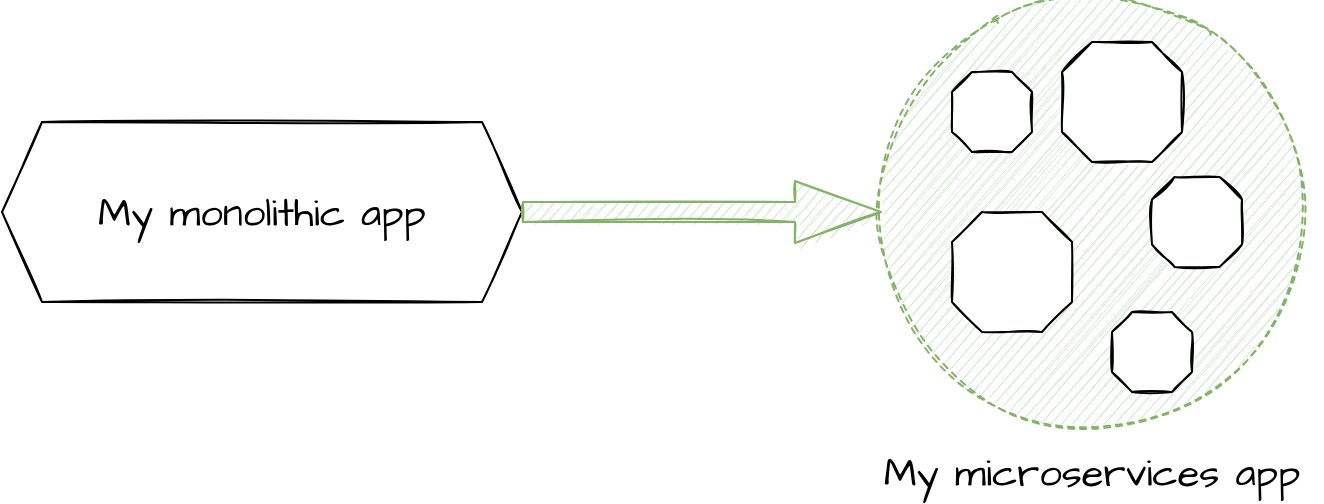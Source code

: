 <mxfile version="20.3.0" type="device" pages="8"><diagram id="ZJnKfaXWbIKu1jTLOxen" name="monolith_to_microservices"><mxGraphModel dx="1298" dy="892" grid="1" gridSize="10" guides="1" tooltips="1" connect="1" arrows="1" fold="1" page="1" pageScale="1" pageWidth="1169" pageHeight="827" math="0" shadow="0"><root><mxCell id="0"/><mxCell id="1" parent="0"/><mxCell id="ZgeltlIn-mW-jY3eXQlk-1" value="My monolithic app" style="shape=hexagon;perimeter=hexagonPerimeter2;whiteSpace=wrap;html=1;fixedSize=1;sketch=1;hachureGap=4;fontFamily=Architects Daughter;fontSource=https%3A%2F%2Ffonts.googleapis.com%2Fcss%3Ffamily%3DArchitects%2BDaughter;fontSize=20;" vertex="1" parent="1"><mxGeometry x="50" y="160" width="260" height="90" as="geometry"/></mxCell><mxCell id="ZgeltlIn-mW-jY3eXQlk-2" value="" style="ellipse;whiteSpace=wrap;html=1;aspect=fixed;sketch=1;hachureGap=4;fontFamily=Architects Daughter;fontSource=https%3A%2F%2Ffonts.googleapis.com%2Fcss%3Ffamily%3DArchitects%2BDaughter;fontSize=20;dashed=1;fillColor=#d5e8d4;strokeColor=#82b366;" vertex="1" parent="1"><mxGeometry x="490" y="100" width="210" height="210" as="geometry"/></mxCell><mxCell id="ZgeltlIn-mW-jY3eXQlk-3" value="" style="verticalLabelPosition=bottom;verticalAlign=top;html=1;shape=mxgraph.basic.polygon;polyCoords=[[0.25,0],[0.75,0],[1,0.25],[1,0.75],[0.75,1],[0.25,1],[0,0.75],[0,0.25]];polyline=0;sketch=1;hachureGap=4;fontFamily=Architects Daughter;fontSource=https%3A%2F%2Ffonts.googleapis.com%2Fcss%3Ffamily%3DArchitects%2BDaughter;fontSize=20;" vertex="1" parent="1"><mxGeometry x="525" y="135" width="40" height="40" as="geometry"/></mxCell><mxCell id="ZgeltlIn-mW-jY3eXQlk-4" value="" style="verticalLabelPosition=bottom;verticalAlign=top;html=1;shape=mxgraph.basic.polygon;polyCoords=[[0.25,0],[0.75,0],[1,0.25],[1,0.75],[0.75,1],[0.25,1],[0,0.75],[0,0.25]];polyline=0;sketch=1;hachureGap=4;fontFamily=Architects Daughter;fontSource=https%3A%2F%2Ffonts.googleapis.com%2Fcss%3Ffamily%3DArchitects%2BDaughter;fontSize=20;" vertex="1" parent="1"><mxGeometry x="580" y="120" width="60" height="60" as="geometry"/></mxCell><mxCell id="ZgeltlIn-mW-jY3eXQlk-5" value="" style="verticalLabelPosition=bottom;verticalAlign=top;html=1;shape=mxgraph.basic.polygon;polyCoords=[[0.25,0],[0.75,0],[1,0.25],[1,0.75],[0.75,1],[0.25,1],[0,0.75],[0,0.25]];polyline=0;sketch=1;hachureGap=4;fontFamily=Architects Daughter;fontSource=https%3A%2F%2Ffonts.googleapis.com%2Fcss%3Ffamily%3DArchitects%2BDaughter;fontSize=20;" vertex="1" parent="1"><mxGeometry x="605" y="255" width="40" height="40" as="geometry"/></mxCell><mxCell id="ZgeltlIn-mW-jY3eXQlk-6" value="" style="verticalLabelPosition=bottom;verticalAlign=top;html=1;shape=mxgraph.basic.polygon;polyCoords=[[0.25,0],[0.75,0],[1,0.25],[1,0.75],[0.75,1],[0.25,1],[0,0.75],[0,0.25]];polyline=0;sketch=1;hachureGap=4;fontFamily=Architects Daughter;fontSource=https%3A%2F%2Ffonts.googleapis.com%2Fcss%3Ffamily%3DArchitects%2BDaughter;fontSize=20;" vertex="1" parent="1"><mxGeometry x="525" y="205" width="60" height="60" as="geometry"/></mxCell><mxCell id="ZgeltlIn-mW-jY3eXQlk-7" value="" style="verticalLabelPosition=bottom;verticalAlign=top;html=1;shape=mxgraph.basic.polygon;polyCoords=[[0.25,0],[0.75,0],[1,0.25],[1,0.75],[0.75,1],[0.25,1],[0,0.75],[0,0.25]];polyline=0;sketch=1;hachureGap=4;fontFamily=Architects Daughter;fontSource=https%3A%2F%2Ffonts.googleapis.com%2Fcss%3Ffamily%3DArchitects%2BDaughter;fontSize=20;" vertex="1" parent="1"><mxGeometry x="625" y="187.5" width="45" height="45" as="geometry"/></mxCell><mxCell id="ZgeltlIn-mW-jY3eXQlk-8" value="" style="shape=flexArrow;endArrow=classic;html=1;rounded=0;sketch=1;hachureGap=4;fontFamily=Architects Daughter;fontSource=https%3A%2F%2Ffonts.googleapis.com%2Fcss%3Ffamily%3DArchitects%2BDaughter;fontSize=16;startSize=14;endSize=14;sourcePerimeterSpacing=8;targetPerimeterSpacing=8;curved=1;exitX=1;exitY=0.5;exitDx=0;exitDy=0;entryX=0;entryY=0.5;entryDx=0;entryDy=0;fillColor=#d5e8d4;strokeColor=#82b366;" edge="1" parent="1" source="ZgeltlIn-mW-jY3eXQlk-1" target="ZgeltlIn-mW-jY3eXQlk-2"><mxGeometry width="50" height="50" relative="1" as="geometry"><mxPoint x="540" y="440" as="sourcePoint"/><mxPoint x="480" y="200" as="targetPoint"/></mxGeometry></mxCell><mxCell id="ZgeltlIn-mW-jY3eXQlk-9" value="My microservices app" style="text;html=1;strokeColor=none;fillColor=none;align=center;verticalAlign=middle;whiteSpace=wrap;rounded=0;sketch=1;hachureGap=4;fontFamily=Architects Daughter;fontSource=https%3A%2F%2Ffonts.googleapis.com%2Fcss%3Ffamily%3DArchitects%2BDaughter;fontSize=20;" vertex="1" parent="1"><mxGeometry x="480" y="320" width="230" height="30" as="geometry"/></mxCell></root></mxGraphModel></diagram><diagram id="LPSvuv9QiFs6qFJhJOlu" name="network_of_microservices"><mxGraphModel dx="1298" dy="892" grid="1" gridSize="10" guides="1" tooltips="1" connect="1" arrows="1" fold="1" page="1" pageScale="1" pageWidth="1169" pageHeight="827" math="0" shadow="0"><root><mxCell id="0"/><mxCell id="1" parent="0"/><mxCell id="6HDlnwivhaatuSqmHnYe-1" value="" style="verticalLabelPosition=bottom;verticalAlign=top;html=1;shape=mxgraph.basic.polygon;polyCoords=[[0.25,0],[0.75,0],[1,0.25],[1,0.75],[0.75,1],[0.25,1],[0,0.75],[0,0.25]];polyline=0;sketch=1;hachureGap=4;fontFamily=Architects Daughter;fontSource=https%3A%2F%2Ffonts.googleapis.com%2Fcss%3Ffamily%3DArchitects%2BDaughter;fontSize=20;" vertex="1" parent="1"><mxGeometry x="260" y="120" width="40" height="40" as="geometry"/></mxCell><mxCell id="6HDlnwivhaatuSqmHnYe-2" value="" style="verticalLabelPosition=bottom;verticalAlign=top;html=1;shape=mxgraph.basic.polygon;polyCoords=[[0.25,0],[0.75,0],[1,0.25],[1,0.75],[0.75,1],[0.25,1],[0,0.75],[0,0.25]];polyline=0;sketch=1;hachureGap=4;fontFamily=Architects Daughter;fontSource=https%3A%2F%2Ffonts.googleapis.com%2Fcss%3Ffamily%3DArchitects%2BDaughter;fontSize=20;" vertex="1" parent="1"><mxGeometry x="330" y="160" width="60" height="60" as="geometry"/></mxCell><mxCell id="6HDlnwivhaatuSqmHnYe-3" value="" style="verticalLabelPosition=bottom;verticalAlign=top;html=1;shape=mxgraph.basic.polygon;polyCoords=[[0.25,0],[0.75,0],[1,0.25],[1,0.75],[0.75,1],[0.25,1],[0,0.75],[0,0.25]];polyline=0;sketch=1;hachureGap=4;fontFamily=Architects Daughter;fontSource=https%3A%2F%2Ffonts.googleapis.com%2Fcss%3Ffamily%3DArchitects%2BDaughter;fontSize=20;" vertex="1" parent="1"><mxGeometry x="350" y="255" width="40" height="40" as="geometry"/></mxCell><mxCell id="6HDlnwivhaatuSqmHnYe-4" value="" style="verticalLabelPosition=bottom;verticalAlign=top;html=1;shape=mxgraph.basic.polygon;polyCoords=[[0.25,0],[0.75,0],[1,0.25],[1,0.75],[0.75,1],[0.25,1],[0,0.75],[0,0.25]];polyline=0;sketch=1;hachureGap=4;fontFamily=Architects Daughter;fontSource=https%3A%2F%2Ffonts.googleapis.com%2Fcss%3Ffamily%3DArchitects%2BDaughter;fontSize=20;" vertex="1" parent="1"><mxGeometry x="230" y="270" width="60" height="60" as="geometry"/></mxCell><mxCell id="6HDlnwivhaatuSqmHnYe-5" value="" style="verticalLabelPosition=bottom;verticalAlign=top;html=1;shape=mxgraph.basic.polygon;polyCoords=[[0.25,0],[0.75,0],[1,0.25],[1,0.75],[0.75,1],[0.25,1],[0,0.75],[0,0.25]];polyline=0;sketch=1;hachureGap=4;fontFamily=Architects Daughter;fontSource=https%3A%2F%2Ffonts.googleapis.com%2Fcss%3Ffamily%3DArchitects%2BDaughter;fontSize=20;" vertex="1" parent="1"><mxGeometry x="420" y="75" width="45" height="45" as="geometry"/></mxCell><mxCell id="6HDlnwivhaatuSqmHnYe-6" value="" style="verticalLabelPosition=bottom;verticalAlign=top;html=1;shape=mxgraph.basic.polygon;polyCoords=[[0.25,0],[0.75,0],[1,0.25],[1,0.75],[0.75,1],[0.25,1],[0,0.75],[0,0.25]];polyline=0;sketch=1;hachureGap=4;fontFamily=Architects Daughter;fontSource=https%3A%2F%2Ffonts.googleapis.com%2Fcss%3Ffamily%3DArchitects%2BDaughter;fontSize=20;" vertex="1" parent="1"><mxGeometry x="550" y="205" width="50" height="50" as="geometry"/></mxCell><mxCell id="6HDlnwivhaatuSqmHnYe-7" value="" style="verticalLabelPosition=bottom;verticalAlign=top;html=1;shape=mxgraph.basic.polygon;polyCoords=[[0.25,0],[0.75,0],[1,0.25],[1,0.75],[0.75,1],[0.25,1],[0,0.75],[0,0.25]];polyline=0;sketch=1;hachureGap=4;fontFamily=Architects Daughter;fontSource=https%3A%2F%2Ffonts.googleapis.com%2Fcss%3Ffamily%3DArchitects%2BDaughter;fontSize=20;" vertex="1" parent="1"><mxGeometry x="470" y="295" width="50" height="50" as="geometry"/></mxCell><mxCell id="6HDlnwivhaatuSqmHnYe-8" value="" style="verticalLabelPosition=bottom;verticalAlign=top;html=1;shape=mxgraph.basic.polygon;polyCoords=[[0.25,0],[0.75,0],[1,0.25],[1,0.75],[0.75,1],[0.25,1],[0,0.75],[0,0.25]];polyline=0;sketch=1;hachureGap=4;fontFamily=Architects Daughter;fontSource=https%3A%2F%2Ffonts.googleapis.com%2Fcss%3Ffamily%3DArchitects%2BDaughter;fontSize=20;" vertex="1" parent="1"><mxGeometry x="420" y="230" width="40" height="40" as="geometry"/></mxCell><mxCell id="6HDlnwivhaatuSqmHnYe-9" value="" style="verticalLabelPosition=bottom;verticalAlign=top;html=1;shape=mxgraph.basic.polygon;polyCoords=[[0.25,0],[0.75,0],[1,0.25],[1,0.75],[0.75,1],[0.25,1],[0,0.75],[0,0.25]];polyline=0;sketch=1;hachureGap=4;fontFamily=Architects Daughter;fontSource=https%3A%2F%2Ffonts.googleapis.com%2Fcss%3Ffamily%3DArchitects%2BDaughter;fontSize=20;" vertex="1" parent="1"><mxGeometry x="450" y="140" width="60" height="60" as="geometry"/></mxCell><mxCell id="6HDlnwivhaatuSqmHnYe-10" value="" style="verticalLabelPosition=bottom;verticalAlign=top;html=1;shape=mxgraph.basic.polygon;polyCoords=[[0.25,0],[0.75,0],[1,0.25],[1,0.75],[0.75,1],[0.25,1],[0,0.75],[0,0.25]];polyline=0;sketch=1;hachureGap=4;fontFamily=Architects Daughter;fontSource=https%3A%2F%2Ffonts.googleapis.com%2Fcss%3Ffamily%3DArchitects%2BDaughter;fontSize=20;" vertex="1" parent="1"><mxGeometry x="530" y="80" width="40" height="40" as="geometry"/></mxCell><mxCell id="6HDlnwivhaatuSqmHnYe-11" value="" style="verticalLabelPosition=bottom;verticalAlign=top;html=1;shape=mxgraph.basic.polygon;polyCoords=[[0.25,0],[0.75,0],[1,0.25],[1,0.75],[0.75,1],[0.25,1],[0,0.75],[0,0.25]];polyline=0;sketch=1;hachureGap=4;fontFamily=Architects Daughter;fontSource=https%3A%2F%2Ffonts.googleapis.com%2Fcss%3Ffamily%3DArchitects%2BDaughter;fontSize=20;" vertex="1" parent="1"><mxGeometry x="620" y="120" width="60" height="60" as="geometry"/></mxCell><mxCell id="6HDlnwivhaatuSqmHnYe-12" value="" style="verticalLabelPosition=bottom;verticalAlign=top;html=1;shape=mxgraph.basic.polygon;polyCoords=[[0.25,0],[0.75,0],[1,0.25],[1,0.75],[0.75,1],[0.25,1],[0,0.75],[0,0.25]];polyline=0;sketch=1;hachureGap=4;fontFamily=Architects Daughter;fontSource=https%3A%2F%2Ffonts.googleapis.com%2Fcss%3Ffamily%3DArchitects%2BDaughter;fontSize=20;" vertex="1" parent="1"><mxGeometry x="590" y="280" width="60" height="60" as="geometry"/></mxCell><mxCell id="6HDlnwivhaatuSqmHnYe-13" value="" style="verticalLabelPosition=bottom;verticalAlign=top;html=1;shape=mxgraph.basic.polygon;polyCoords=[[0.25,0],[0.75,0],[1,0.25],[1,0.75],[0.75,1],[0.25,1],[0,0.75],[0,0.25]];polyline=0;sketch=1;hachureGap=4;fontFamily=Architects Daughter;fontSource=https%3A%2F%2Ffonts.googleapis.com%2Fcss%3Ffamily%3DArchitects%2BDaughter;fontSize=20;" vertex="1" parent="1"><mxGeometry x="680" y="195" width="60" height="60" as="geometry"/></mxCell><mxCell id="6HDlnwivhaatuSqmHnYe-14" value="" style="verticalLabelPosition=bottom;verticalAlign=top;html=1;shape=mxgraph.basic.polygon;polyCoords=[[0.25,0],[0.75,0],[1,0.25],[1,0.75],[0.75,1],[0.25,1],[0,0.75],[0,0.25]];polyline=0;sketch=1;hachureGap=4;fontFamily=Architects Daughter;fontSource=https%3A%2F%2Ffonts.googleapis.com%2Fcss%3Ffamily%3DArchitects%2BDaughter;fontSize=20;" vertex="1" parent="1"><mxGeometry x="720" y="285" width="45" height="45" as="geometry"/></mxCell><mxCell id="6HDlnwivhaatuSqmHnYe-15" value="" style="verticalLabelPosition=bottom;verticalAlign=top;html=1;shape=mxgraph.basic.polygon;polyCoords=[[0.25,0],[0.75,0],[1,0.25],[1,0.75],[0.75,1],[0.25,1],[0,0.75],[0,0.25]];polyline=0;sketch=1;hachureGap=4;fontFamily=Architects Daughter;fontSource=https%3A%2F%2Ffonts.googleapis.com%2Fcss%3Ffamily%3DArchitects%2BDaughter;fontSize=20;" vertex="1" parent="1"><mxGeometry x="720" y="95" width="45" height="45" as="geometry"/></mxCell><mxCell id="6HDlnwivhaatuSqmHnYe-16" value="" style="shape=cylinder3;whiteSpace=wrap;html=1;boundedLbl=1;backgroundOutline=1;size=15;sketch=1;" vertex="1" parent="1"><mxGeometry x="860" y="77.5" width="60" height="80" as="geometry"/></mxCell><mxCell id="6HDlnwivhaatuSqmHnYe-17" value="" style="shape=cylinder3;whiteSpace=wrap;html=1;boundedLbl=1;backgroundOutline=1;size=15;sketch=1;" vertex="1" parent="1"><mxGeometry x="860" y="185" width="60" height="80" as="geometry"/></mxCell><mxCell id="6HDlnwivhaatuSqmHnYe-18" value="" style="shape=cylinder3;whiteSpace=wrap;html=1;boundedLbl=1;backgroundOutline=1;size=15;sketch=1;" vertex="1" parent="1"><mxGeometry x="860" y="295" width="60" height="80" as="geometry"/></mxCell><mxCell id="6HDlnwivhaatuSqmHnYe-19" value="" style="endArrow=classic;html=1;rounded=0;fontFamily=Helvetica;fontSize=12;fontColor=default;sketch=1;" edge="1" parent="1" source="6HDlnwivhaatuSqmHnYe-1" target="6HDlnwivhaatuSqmHnYe-2"><mxGeometry width="50" height="50" relative="1" as="geometry"><mxPoint x="630" y="480" as="sourcePoint"/><mxPoint x="680" y="430" as="targetPoint"/></mxGeometry></mxCell><mxCell id="6HDlnwivhaatuSqmHnYe-20" value="" style="endArrow=classic;html=1;rounded=0;fontFamily=Helvetica;fontSize=12;fontColor=default;sketch=1;" edge="1" parent="1" source="6HDlnwivhaatuSqmHnYe-4" target="6HDlnwivhaatuSqmHnYe-3"><mxGeometry width="50" height="50" relative="1" as="geometry"><mxPoint x="310" y="162.5" as="sourcePoint"/><mxPoint x="340" y="181.25" as="targetPoint"/></mxGeometry></mxCell><mxCell id="6HDlnwivhaatuSqmHnYe-21" value="" style="endArrow=classic;html=1;rounded=0;labelBackgroundColor=default;sketch=1;strokeColor=default;fontFamily=Helvetica;fontSize=12;fontColor=default;shape=connector;" edge="1" parent="1" source="6HDlnwivhaatuSqmHnYe-3" target="6HDlnwivhaatuSqmHnYe-7"><mxGeometry width="50" height="50" relative="1" as="geometry"><mxPoint x="630" y="480" as="sourcePoint"/><mxPoint x="680" y="430" as="targetPoint"/></mxGeometry></mxCell><mxCell id="6HDlnwivhaatuSqmHnYe-22" value="" style="endArrow=classic;html=1;rounded=0;labelBackgroundColor=default;sketch=1;strokeColor=default;fontFamily=Helvetica;fontSize=12;fontColor=default;shape=connector;" edge="1" parent="1" source="6HDlnwivhaatuSqmHnYe-7" target="6HDlnwivhaatuSqmHnYe-12"><mxGeometry width="50" height="50" relative="1" as="geometry"><mxPoint x="640" y="490" as="sourcePoint"/><mxPoint x="690" y="440" as="targetPoint"/></mxGeometry></mxCell><mxCell id="6HDlnwivhaatuSqmHnYe-23" value="" style="endArrow=classic;html=1;rounded=0;labelBackgroundColor=default;sketch=1;strokeColor=default;fontFamily=Helvetica;fontSize=12;fontColor=default;shape=connector;" edge="1" parent="1" source="6HDlnwivhaatuSqmHnYe-12" target="6HDlnwivhaatuSqmHnYe-14"><mxGeometry width="50" height="50" relative="1" as="geometry"><mxPoint x="650" y="500" as="sourcePoint"/><mxPoint x="700" y="450" as="targetPoint"/></mxGeometry></mxCell><mxCell id="6HDlnwivhaatuSqmHnYe-24" value="" style="endArrow=classic;html=1;rounded=0;labelBackgroundColor=default;sketch=1;strokeColor=default;fontFamily=Helvetica;fontSize=12;fontColor=default;shape=connector;" edge="1" parent="1" source="6HDlnwivhaatuSqmHnYe-14" target="6HDlnwivhaatuSqmHnYe-18"><mxGeometry width="50" height="50" relative="1" as="geometry"><mxPoint x="660" y="510" as="sourcePoint"/><mxPoint x="710" y="460" as="targetPoint"/></mxGeometry></mxCell><mxCell id="6HDlnwivhaatuSqmHnYe-25" value="" style="endArrow=classic;html=1;rounded=0;labelBackgroundColor=default;sketch=1;strokeColor=default;fontFamily=Helvetica;fontSize=12;fontColor=default;shape=connector;" edge="1" parent="1" source="6HDlnwivhaatuSqmHnYe-3" target="6HDlnwivhaatuSqmHnYe-8"><mxGeometry width="50" height="50" relative="1" as="geometry"><mxPoint x="670" y="520" as="sourcePoint"/><mxPoint x="720" y="470" as="targetPoint"/></mxGeometry></mxCell><mxCell id="6HDlnwivhaatuSqmHnYe-26" value="" style="endArrow=classic;html=1;rounded=0;labelBackgroundColor=default;sketch=1;strokeColor=default;fontFamily=Helvetica;fontSize=12;fontColor=default;shape=connector;" edge="1" parent="1" source="6HDlnwivhaatuSqmHnYe-2" target="6HDlnwivhaatuSqmHnYe-9"><mxGeometry width="50" height="50" relative="1" as="geometry"><mxPoint x="680" y="530" as="sourcePoint"/><mxPoint x="730" y="480" as="targetPoint"/></mxGeometry></mxCell><mxCell id="6HDlnwivhaatuSqmHnYe-27" value="" style="endArrow=classic;html=1;rounded=0;labelBackgroundColor=default;sketch=1;strokeColor=default;fontFamily=Helvetica;fontSize=12;fontColor=default;shape=connector;" edge="1" parent="1" source="6HDlnwivhaatuSqmHnYe-8" target="6HDlnwivhaatuSqmHnYe-6"><mxGeometry width="50" height="50" relative="1" as="geometry"><mxPoint x="690" y="540" as="sourcePoint"/><mxPoint x="740" y="490" as="targetPoint"/></mxGeometry></mxCell><mxCell id="6HDlnwivhaatuSqmHnYe-28" value="" style="endArrow=classic;html=1;rounded=0;labelBackgroundColor=default;sketch=1;strokeColor=default;fontFamily=Helvetica;fontSize=12;fontColor=default;shape=connector;" edge="1" parent="1" source="6HDlnwivhaatuSqmHnYe-6" target="6HDlnwivhaatuSqmHnYe-13"><mxGeometry width="50" height="50" relative="1" as="geometry"><mxPoint x="700" y="550" as="sourcePoint"/><mxPoint x="750" y="500" as="targetPoint"/></mxGeometry></mxCell><mxCell id="6HDlnwivhaatuSqmHnYe-29" value="" style="endArrow=classic;html=1;rounded=0;labelBackgroundColor=default;sketch=1;strokeColor=default;fontFamily=Helvetica;fontSize=12;fontColor=default;shape=connector;" edge="1" parent="1" source="6HDlnwivhaatuSqmHnYe-13" target="6HDlnwivhaatuSqmHnYe-17"><mxGeometry width="50" height="50" relative="1" as="geometry"><mxPoint x="710" y="560" as="sourcePoint"/><mxPoint x="760" y="510" as="targetPoint"/></mxGeometry></mxCell><mxCell id="6HDlnwivhaatuSqmHnYe-30" value="" style="endArrow=classic;html=1;rounded=0;labelBackgroundColor=default;sketch=1;strokeColor=default;fontFamily=Helvetica;fontSize=12;fontColor=default;shape=connector;" edge="1" parent="1" source="6HDlnwivhaatuSqmHnYe-15" target="6HDlnwivhaatuSqmHnYe-16"><mxGeometry width="50" height="50" relative="1" as="geometry"><mxPoint x="720" y="570" as="sourcePoint"/><mxPoint x="770" y="520" as="targetPoint"/></mxGeometry></mxCell><mxCell id="6HDlnwivhaatuSqmHnYe-31" value="" style="endArrow=classic;html=1;rounded=0;labelBackgroundColor=default;sketch=1;strokeColor=default;fontFamily=Helvetica;fontSize=12;fontColor=default;shape=connector;" edge="1" parent="1" source="6HDlnwivhaatuSqmHnYe-1" target="6HDlnwivhaatuSqmHnYe-5"><mxGeometry width="50" height="50" relative="1" as="geometry"><mxPoint x="730" y="580" as="sourcePoint"/><mxPoint x="780" y="530" as="targetPoint"/></mxGeometry></mxCell><mxCell id="6HDlnwivhaatuSqmHnYe-32" value="" style="endArrow=classic;html=1;rounded=0;labelBackgroundColor=default;sketch=1;strokeColor=default;fontFamily=Helvetica;fontSize=12;fontColor=default;shape=connector;" edge="1" parent="1" source="6HDlnwivhaatuSqmHnYe-5" target="6HDlnwivhaatuSqmHnYe-10"><mxGeometry width="50" height="50" relative="1" as="geometry"><mxPoint x="740" y="590" as="sourcePoint"/><mxPoint x="790" y="540" as="targetPoint"/></mxGeometry></mxCell><mxCell id="6HDlnwivhaatuSqmHnYe-33" value="" style="endArrow=classic;html=1;rounded=0;labelBackgroundColor=default;sketch=1;strokeColor=default;fontFamily=Helvetica;fontSize=12;fontColor=default;shape=connector;" edge="1" parent="1" source="6HDlnwivhaatuSqmHnYe-10" target="6HDlnwivhaatuSqmHnYe-11"><mxGeometry width="50" height="50" relative="1" as="geometry"><mxPoint x="750" y="600" as="sourcePoint"/><mxPoint x="800" y="550" as="targetPoint"/></mxGeometry></mxCell><mxCell id="6HDlnwivhaatuSqmHnYe-34" value="" style="endArrow=classic;html=1;rounded=0;labelBackgroundColor=default;sketch=1;strokeColor=default;fontFamily=Helvetica;fontSize=12;fontColor=default;shape=connector;" edge="1" parent="1" source="6HDlnwivhaatuSqmHnYe-11" target="6HDlnwivhaatuSqmHnYe-15"><mxGeometry width="50" height="50" relative="1" as="geometry"><mxPoint x="760" y="610" as="sourcePoint"/><mxPoint x="810" y="560" as="targetPoint"/></mxGeometry></mxCell><mxCell id="6HDlnwivhaatuSqmHnYe-35" value="" style="endArrow=classic;html=1;rounded=0;labelBackgroundColor=default;sketch=1;strokeColor=default;fontFamily=Helvetica;fontSize=12;fontColor=default;shape=connector;" edge="1" parent="1" source="6HDlnwivhaatuSqmHnYe-9" target="6HDlnwivhaatuSqmHnYe-13"><mxGeometry width="50" height="50" relative="1" as="geometry"><mxPoint x="770" y="620" as="sourcePoint"/><mxPoint x="820" y="570" as="targetPoint"/></mxGeometry></mxCell><mxCell id="6HDlnwivhaatuSqmHnYe-36" value="" style="shape=flexArrow;endArrow=classic;html=1;rounded=0;labelBackgroundColor=default;sketch=1;strokeColor=default;fontFamily=Helvetica;fontSize=12;fontColor=default;" edge="1" parent="1"><mxGeometry width="50" height="50" relative="1" as="geometry"><mxPoint x="90" y="300" as="sourcePoint"/><mxPoint x="220" y="300" as="targetPoint"/></mxGeometry></mxCell><mxCell id="6HDlnwivhaatuSqmHnYe-37" value="" style="shape=flexArrow;endArrow=classic;html=1;rounded=0;labelBackgroundColor=default;sketch=1;strokeColor=default;fontFamily=Helvetica;fontSize=12;fontColor=default;" edge="1" parent="1"><mxGeometry width="50" height="50" relative="1" as="geometry"><mxPoint x="120" y="139" as="sourcePoint"/><mxPoint x="250" y="139" as="targetPoint"/></mxGeometry></mxCell></root></mxGraphModel></diagram><diagram id="PD8kVGaMeVE0K9CXwCy_" name="observability_resiliency"><mxGraphModel dx="1298" dy="892" grid="1" gridSize="10" guides="1" tooltips="1" connect="1" arrows="1" fold="1" page="1" pageScale="1" pageWidth="1169" pageHeight="827" math="0" shadow="0"><root><mxCell id="0"/><mxCell id="1" parent="0"/><mxCell id="ktGI998xLatOmtMihHaQ-1" value="" style="verticalLabelPosition=bottom;verticalAlign=top;html=1;shape=mxgraph.basic.polygon;polyCoords=[[0.25,0],[0.75,0],[1,0.25],[1,0.75],[0.75,1],[0.25,1],[0,0.75],[0,0.25]];polyline=0;sketch=1;hachureGap=4;fontFamily=Architects Daughter;fontSource=https%3A%2F%2Ffonts.googleapis.com%2Fcss%3Ffamily%3DArchitects%2BDaughter;fontSize=20;" vertex="1" parent="1"><mxGeometry x="260" y="120" width="40" height="40" as="geometry"/></mxCell><mxCell id="ktGI998xLatOmtMihHaQ-2" value="" style="verticalLabelPosition=bottom;verticalAlign=top;html=1;shape=mxgraph.basic.polygon;polyCoords=[[0.25,0],[0.75,0],[1,0.25],[1,0.75],[0.75,1],[0.25,1],[0,0.75],[0,0.25]];polyline=0;sketch=1;hachureGap=4;fontFamily=Architects Daughter;fontSource=https%3A%2F%2Ffonts.googleapis.com%2Fcss%3Ffamily%3DArchitects%2BDaughter;fontSize=20;" vertex="1" parent="1"><mxGeometry x="330" y="160" width="60" height="60" as="geometry"/></mxCell><mxCell id="ktGI998xLatOmtMihHaQ-3" value="" style="verticalLabelPosition=bottom;verticalAlign=top;html=1;shape=mxgraph.basic.polygon;polyCoords=[[0.25,0],[0.75,0],[1,0.25],[1,0.75],[0.75,1],[0.25,1],[0,0.75],[0,0.25]];polyline=0;sketch=1;hachureGap=4;fontFamily=Architects Daughter;fontSource=https%3A%2F%2Ffonts.googleapis.com%2Fcss%3Ffamily%3DArchitects%2BDaughter;fontSize=20;fillColor=#FF0000;" vertex="1" parent="1"><mxGeometry x="350" y="255" width="40" height="40" as="geometry"/></mxCell><mxCell id="ktGI998xLatOmtMihHaQ-4" value="" style="verticalLabelPosition=bottom;verticalAlign=top;html=1;shape=mxgraph.basic.polygon;polyCoords=[[0.25,0],[0.75,0],[1,0.25],[1,0.75],[0.75,1],[0.25,1],[0,0.75],[0,0.25]];polyline=0;sketch=1;hachureGap=4;fontFamily=Architects Daughter;fontSource=https%3A%2F%2Ffonts.googleapis.com%2Fcss%3Ffamily%3DArchitects%2BDaughter;fontSize=20;fillColor=#FF0000;" vertex="1" parent="1"><mxGeometry x="230" y="270" width="60" height="60" as="geometry"/></mxCell><mxCell id="ktGI998xLatOmtMihHaQ-5" value="" style="verticalLabelPosition=bottom;verticalAlign=top;html=1;shape=mxgraph.basic.polygon;polyCoords=[[0.25,0],[0.75,0],[1,0.25],[1,0.75],[0.75,1],[0.25,1],[0,0.75],[0,0.25]];polyline=0;sketch=1;hachureGap=4;fontFamily=Architects Daughter;fontSource=https%3A%2F%2Ffonts.googleapis.com%2Fcss%3Ffamily%3DArchitects%2BDaughter;fontSize=20;" vertex="1" parent="1"><mxGeometry x="420" y="75" width="45" height="45" as="geometry"/></mxCell><mxCell id="ktGI998xLatOmtMihHaQ-6" value="" style="verticalLabelPosition=bottom;verticalAlign=top;html=1;shape=mxgraph.basic.polygon;polyCoords=[[0.25,0],[0.75,0],[1,0.25],[1,0.75],[0.75,1],[0.25,1],[0,0.75],[0,0.25]];polyline=0;sketch=1;hachureGap=4;fontFamily=Architects Daughter;fontSource=https%3A%2F%2Ffonts.googleapis.com%2Fcss%3Ffamily%3DArchitects%2BDaughter;fontSize=20;fillColor=#FF0000;" vertex="1" parent="1"><mxGeometry x="550" y="205" width="50" height="50" as="geometry"/></mxCell><mxCell id="ktGI998xLatOmtMihHaQ-7" value="" style="verticalLabelPosition=bottom;verticalAlign=top;html=1;shape=mxgraph.basic.polygon;polyCoords=[[0.25,0],[0.75,0],[1,0.25],[1,0.75],[0.75,1],[0.25,1],[0,0.75],[0,0.25]];polyline=0;sketch=1;hachureGap=4;fontFamily=Architects Daughter;fontSource=https%3A%2F%2Ffonts.googleapis.com%2Fcss%3Ffamily%3DArchitects%2BDaughter;fontSize=20;" vertex="1" parent="1"><mxGeometry x="470" y="295" width="50" height="50" as="geometry"/></mxCell><mxCell id="ktGI998xLatOmtMihHaQ-8" value="" style="verticalLabelPosition=bottom;verticalAlign=top;html=1;shape=mxgraph.basic.polygon;polyCoords=[[0.25,0],[0.75,0],[1,0.25],[1,0.75],[0.75,1],[0.25,1],[0,0.75],[0,0.25]];polyline=0;sketch=1;hachureGap=4;fontFamily=Architects Daughter;fontSource=https%3A%2F%2Ffonts.googleapis.com%2Fcss%3Ffamily%3DArchitects%2BDaughter;fontSize=20;fillColor=#FF0000;" vertex="1" parent="1"><mxGeometry x="420" y="230" width="40" height="40" as="geometry"/></mxCell><mxCell id="ktGI998xLatOmtMihHaQ-9" value="" style="verticalLabelPosition=bottom;verticalAlign=top;html=1;shape=mxgraph.basic.polygon;polyCoords=[[0.25,0],[0.75,0],[1,0.25],[1,0.75],[0.75,1],[0.25,1],[0,0.75],[0,0.25]];polyline=0;sketch=1;hachureGap=4;fontFamily=Architects Daughter;fontSource=https%3A%2F%2Ffonts.googleapis.com%2Fcss%3Ffamily%3DArchitects%2BDaughter;fontSize=20;" vertex="1" parent="1"><mxGeometry x="450" y="140" width="60" height="60" as="geometry"/></mxCell><mxCell id="ktGI998xLatOmtMihHaQ-10" value="" style="verticalLabelPosition=bottom;verticalAlign=top;html=1;shape=mxgraph.basic.polygon;polyCoords=[[0.25,0],[0.75,0],[1,0.25],[1,0.75],[0.75,1],[0.25,1],[0,0.75],[0,0.25]];polyline=0;sketch=1;hachureGap=4;fontFamily=Architects Daughter;fontSource=https%3A%2F%2Ffonts.googleapis.com%2Fcss%3Ffamily%3DArchitects%2BDaughter;fontSize=20;" vertex="1" parent="1"><mxGeometry x="530" y="80" width="40" height="40" as="geometry"/></mxCell><mxCell id="ktGI998xLatOmtMihHaQ-11" value="" style="verticalLabelPosition=bottom;verticalAlign=top;html=1;shape=mxgraph.basic.polygon;polyCoords=[[0.25,0],[0.75,0],[1,0.25],[1,0.75],[0.75,1],[0.25,1],[0,0.75],[0,0.25]];polyline=0;sketch=1;hachureGap=4;fontFamily=Architects Daughter;fontSource=https%3A%2F%2Ffonts.googleapis.com%2Fcss%3Ffamily%3DArchitects%2BDaughter;fontSize=20;" vertex="1" parent="1"><mxGeometry x="620" y="120" width="60" height="60" as="geometry"/></mxCell><mxCell id="ktGI998xLatOmtMihHaQ-12" value="" style="verticalLabelPosition=bottom;verticalAlign=top;html=1;shape=mxgraph.basic.polygon;polyCoords=[[0.25,0],[0.75,0],[1,0.25],[1,0.75],[0.75,1],[0.25,1],[0,0.75],[0,0.25]];polyline=0;sketch=1;hachureGap=4;fontFamily=Architects Daughter;fontSource=https%3A%2F%2Ffonts.googleapis.com%2Fcss%3Ffamily%3DArchitects%2BDaughter;fontSize=20;" vertex="1" parent="1"><mxGeometry x="590" y="280" width="60" height="60" as="geometry"/></mxCell><mxCell id="ktGI998xLatOmtMihHaQ-13" value="" style="verticalLabelPosition=bottom;verticalAlign=top;html=1;shape=mxgraph.basic.polygon;polyCoords=[[0.25,0],[0.75,0],[1,0.25],[1,0.75],[0.75,1],[0.25,1],[0,0.75],[0,0.25]];polyline=0;sketch=1;hachureGap=4;fontFamily=Architects Daughter;fontSource=https%3A%2F%2Ffonts.googleapis.com%2Fcss%3Ffamily%3DArchitects%2BDaughter;fontSize=20;fillColor=#FF0000;strokeColor=default;" vertex="1" parent="1"><mxGeometry x="680" y="195" width="60" height="60" as="geometry"/></mxCell><mxCell id="ktGI998xLatOmtMihHaQ-14" value="" style="verticalLabelPosition=bottom;verticalAlign=top;html=1;shape=mxgraph.basic.polygon;polyCoords=[[0.25,0],[0.75,0],[1,0.25],[1,0.75],[0.75,1],[0.25,1],[0,0.75],[0,0.25]];polyline=0;sketch=1;hachureGap=4;fontFamily=Architects Daughter;fontSource=https%3A%2F%2Ffonts.googleapis.com%2Fcss%3Ffamily%3DArchitects%2BDaughter;fontSize=20;" vertex="1" parent="1"><mxGeometry x="720" y="285" width="45" height="45" as="geometry"/></mxCell><mxCell id="ktGI998xLatOmtMihHaQ-15" value="" style="verticalLabelPosition=bottom;verticalAlign=top;html=1;shape=mxgraph.basic.polygon;polyCoords=[[0.25,0],[0.75,0],[1,0.25],[1,0.75],[0.75,1],[0.25,1],[0,0.75],[0,0.25]];polyline=0;sketch=1;hachureGap=4;fontFamily=Architects Daughter;fontSource=https%3A%2F%2Ffonts.googleapis.com%2Fcss%3Ffamily%3DArchitects%2BDaughter;fontSize=20;" vertex="1" parent="1"><mxGeometry x="720" y="95" width="45" height="45" as="geometry"/></mxCell><mxCell id="ktGI998xLatOmtMihHaQ-16" value="" style="shape=cylinder3;whiteSpace=wrap;html=1;boundedLbl=1;backgroundOutline=1;size=15;sketch=1;" vertex="1" parent="1"><mxGeometry x="860" y="77.5" width="60" height="80" as="geometry"/></mxCell><mxCell id="ktGI998xLatOmtMihHaQ-17" value="" style="shape=cylinder3;whiteSpace=wrap;html=1;boundedLbl=1;backgroundOutline=1;size=15;sketch=1;" vertex="1" parent="1"><mxGeometry x="860" y="185" width="60" height="80" as="geometry"/></mxCell><mxCell id="ktGI998xLatOmtMihHaQ-18" value="" style="shape=cylinder3;whiteSpace=wrap;html=1;boundedLbl=1;backgroundOutline=1;size=15;sketch=1;" vertex="1" parent="1"><mxGeometry x="860" y="295" width="60" height="80" as="geometry"/></mxCell><mxCell id="ktGI998xLatOmtMihHaQ-19" value="" style="endArrow=classic;html=1;rounded=0;fontFamily=Helvetica;fontSize=12;fontColor=default;sketch=1;" edge="1" parent="1" source="ktGI998xLatOmtMihHaQ-1" target="ktGI998xLatOmtMihHaQ-2"><mxGeometry width="50" height="50" relative="1" as="geometry"><mxPoint x="630" y="480" as="sourcePoint"/><mxPoint x="680" y="430" as="targetPoint"/></mxGeometry></mxCell><mxCell id="ktGI998xLatOmtMihHaQ-20" value="" style="endArrow=classic;html=1;rounded=0;fontFamily=Helvetica;fontSize=12;fontColor=default;sketch=1;" edge="1" parent="1" source="ktGI998xLatOmtMihHaQ-4" target="ktGI998xLatOmtMihHaQ-3"><mxGeometry width="50" height="50" relative="1" as="geometry"><mxPoint x="310" y="162.5" as="sourcePoint"/><mxPoint x="340" y="181.25" as="targetPoint"/></mxGeometry></mxCell><mxCell id="ktGI998xLatOmtMihHaQ-21" value="" style="endArrow=classic;html=1;rounded=0;labelBackgroundColor=default;sketch=1;strokeColor=default;fontFamily=Helvetica;fontSize=12;fontColor=default;shape=connector;" edge="1" parent="1" source="ktGI998xLatOmtMihHaQ-3" target="ktGI998xLatOmtMihHaQ-7"><mxGeometry width="50" height="50" relative="1" as="geometry"><mxPoint x="630" y="480" as="sourcePoint"/><mxPoint x="680" y="430" as="targetPoint"/></mxGeometry></mxCell><mxCell id="ktGI998xLatOmtMihHaQ-22" value="" style="endArrow=classic;html=1;rounded=0;labelBackgroundColor=default;sketch=1;strokeColor=default;fontFamily=Helvetica;fontSize=12;fontColor=default;shape=connector;" edge="1" parent="1" source="ktGI998xLatOmtMihHaQ-7" target="ktGI998xLatOmtMihHaQ-12"><mxGeometry width="50" height="50" relative="1" as="geometry"><mxPoint x="640" y="490" as="sourcePoint"/><mxPoint x="690" y="440" as="targetPoint"/></mxGeometry></mxCell><mxCell id="ktGI998xLatOmtMihHaQ-23" value="" style="endArrow=classic;html=1;rounded=0;labelBackgroundColor=default;sketch=1;strokeColor=default;fontFamily=Helvetica;fontSize=12;fontColor=default;shape=connector;" edge="1" parent="1" source="ktGI998xLatOmtMihHaQ-12" target="ktGI998xLatOmtMihHaQ-14"><mxGeometry width="50" height="50" relative="1" as="geometry"><mxPoint x="650" y="500" as="sourcePoint"/><mxPoint x="700" y="450" as="targetPoint"/></mxGeometry></mxCell><mxCell id="ktGI998xLatOmtMihHaQ-24" value="" style="endArrow=classic;html=1;rounded=0;labelBackgroundColor=default;sketch=1;strokeColor=default;fontFamily=Helvetica;fontSize=12;fontColor=default;shape=connector;" edge="1" parent="1" source="ktGI998xLatOmtMihHaQ-14" target="ktGI998xLatOmtMihHaQ-18"><mxGeometry width="50" height="50" relative="1" as="geometry"><mxPoint x="660" y="510" as="sourcePoint"/><mxPoint x="710" y="460" as="targetPoint"/></mxGeometry></mxCell><mxCell id="ktGI998xLatOmtMihHaQ-25" value="" style="endArrow=classic;html=1;rounded=0;labelBackgroundColor=default;sketch=1;strokeColor=default;fontFamily=Helvetica;fontSize=12;fontColor=default;shape=connector;" edge="1" parent="1" source="ktGI998xLatOmtMihHaQ-3" target="ktGI998xLatOmtMihHaQ-8"><mxGeometry width="50" height="50" relative="1" as="geometry"><mxPoint x="670" y="520" as="sourcePoint"/><mxPoint x="720" y="470" as="targetPoint"/></mxGeometry></mxCell><mxCell id="ktGI998xLatOmtMihHaQ-26" value="" style="endArrow=classic;html=1;rounded=0;labelBackgroundColor=default;sketch=1;strokeColor=default;fontFamily=Helvetica;fontSize=12;fontColor=default;shape=connector;" edge="1" parent="1" source="ktGI998xLatOmtMihHaQ-2" target="ktGI998xLatOmtMihHaQ-9"><mxGeometry width="50" height="50" relative="1" as="geometry"><mxPoint x="680" y="530" as="sourcePoint"/><mxPoint x="730" y="480" as="targetPoint"/></mxGeometry></mxCell><mxCell id="ktGI998xLatOmtMihHaQ-27" value="" style="endArrow=classic;html=1;rounded=0;labelBackgroundColor=default;sketch=1;strokeColor=default;fontFamily=Helvetica;fontSize=12;fontColor=default;shape=connector;" edge="1" parent="1" source="ktGI998xLatOmtMihHaQ-8" target="ktGI998xLatOmtMihHaQ-6"><mxGeometry width="50" height="50" relative="1" as="geometry"><mxPoint x="690" y="540" as="sourcePoint"/><mxPoint x="740" y="490" as="targetPoint"/></mxGeometry></mxCell><mxCell id="ktGI998xLatOmtMihHaQ-28" value="" style="endArrow=classic;html=1;rounded=0;labelBackgroundColor=default;sketch=1;strokeColor=default;fontFamily=Helvetica;fontSize=12;fontColor=default;shape=connector;" edge="1" parent="1" source="ktGI998xLatOmtMihHaQ-6" target="ktGI998xLatOmtMihHaQ-13"><mxGeometry width="50" height="50" relative="1" as="geometry"><mxPoint x="700" y="550" as="sourcePoint"/><mxPoint x="750" y="500" as="targetPoint"/></mxGeometry></mxCell><mxCell id="ktGI998xLatOmtMihHaQ-29" value="" style="endArrow=classic;html=1;rounded=0;labelBackgroundColor=default;sketch=1;strokeColor=default;fontFamily=Helvetica;fontSize=12;fontColor=default;shape=connector;" edge="1" parent="1" source="ktGI998xLatOmtMihHaQ-13" target="ktGI998xLatOmtMihHaQ-17"><mxGeometry width="50" height="50" relative="1" as="geometry"><mxPoint x="710" y="560" as="sourcePoint"/><mxPoint x="760" y="510" as="targetPoint"/></mxGeometry></mxCell><mxCell id="ktGI998xLatOmtMihHaQ-30" value="" style="endArrow=classic;html=1;rounded=0;labelBackgroundColor=default;sketch=1;strokeColor=default;fontFamily=Helvetica;fontSize=12;fontColor=default;shape=connector;" edge="1" parent="1" source="ktGI998xLatOmtMihHaQ-15" target="ktGI998xLatOmtMihHaQ-16"><mxGeometry width="50" height="50" relative="1" as="geometry"><mxPoint x="720" y="570" as="sourcePoint"/><mxPoint x="770" y="520" as="targetPoint"/></mxGeometry></mxCell><mxCell id="ktGI998xLatOmtMihHaQ-31" value="" style="endArrow=classic;html=1;rounded=0;labelBackgroundColor=default;sketch=1;strokeColor=default;fontFamily=Helvetica;fontSize=12;fontColor=default;shape=connector;" edge="1" parent="1" source="ktGI998xLatOmtMihHaQ-1" target="ktGI998xLatOmtMihHaQ-5"><mxGeometry width="50" height="50" relative="1" as="geometry"><mxPoint x="730" y="580" as="sourcePoint"/><mxPoint x="780" y="530" as="targetPoint"/></mxGeometry></mxCell><mxCell id="ktGI998xLatOmtMihHaQ-32" value="" style="endArrow=classic;html=1;rounded=0;labelBackgroundColor=default;sketch=1;strokeColor=default;fontFamily=Helvetica;fontSize=12;fontColor=default;shape=connector;" edge="1" parent="1" source="ktGI998xLatOmtMihHaQ-5" target="ktGI998xLatOmtMihHaQ-10"><mxGeometry width="50" height="50" relative="1" as="geometry"><mxPoint x="740" y="590" as="sourcePoint"/><mxPoint x="790" y="540" as="targetPoint"/></mxGeometry></mxCell><mxCell id="ktGI998xLatOmtMihHaQ-33" value="" style="endArrow=classic;html=1;rounded=0;labelBackgroundColor=default;sketch=1;strokeColor=default;fontFamily=Helvetica;fontSize=12;fontColor=default;shape=connector;" edge="1" parent="1" source="ktGI998xLatOmtMihHaQ-10" target="ktGI998xLatOmtMihHaQ-11"><mxGeometry width="50" height="50" relative="1" as="geometry"><mxPoint x="750" y="600" as="sourcePoint"/><mxPoint x="800" y="550" as="targetPoint"/></mxGeometry></mxCell><mxCell id="ktGI998xLatOmtMihHaQ-34" value="" style="endArrow=classic;html=1;rounded=0;labelBackgroundColor=default;sketch=1;strokeColor=default;fontFamily=Helvetica;fontSize=12;fontColor=default;shape=connector;" edge="1" parent="1" source="ktGI998xLatOmtMihHaQ-11" target="ktGI998xLatOmtMihHaQ-15"><mxGeometry width="50" height="50" relative="1" as="geometry"><mxPoint x="760" y="610" as="sourcePoint"/><mxPoint x="810" y="560" as="targetPoint"/></mxGeometry></mxCell><mxCell id="ktGI998xLatOmtMihHaQ-35" value="" style="endArrow=classic;html=1;rounded=0;labelBackgroundColor=default;sketch=1;strokeColor=default;fontFamily=Helvetica;fontSize=12;fontColor=default;shape=connector;" edge="1" parent="1" source="ktGI998xLatOmtMihHaQ-9" target="ktGI998xLatOmtMihHaQ-13"><mxGeometry width="50" height="50" relative="1" as="geometry"><mxPoint x="770" y="620" as="sourcePoint"/><mxPoint x="820" y="570" as="targetPoint"/></mxGeometry></mxCell><mxCell id="ktGI998xLatOmtMihHaQ-36" value="" style="shape=flexArrow;endArrow=classic;html=1;rounded=0;labelBackgroundColor=default;sketch=1;strokeColor=default;fontFamily=Helvetica;fontSize=12;fontColor=default;" edge="1" parent="1"><mxGeometry width="50" height="50" relative="1" as="geometry"><mxPoint x="90" y="300" as="sourcePoint"/><mxPoint x="220" y="300" as="targetPoint"/></mxGeometry></mxCell><mxCell id="ktGI998xLatOmtMihHaQ-37" value="" style="shape=flexArrow;endArrow=classic;html=1;rounded=0;labelBackgroundColor=default;sketch=1;strokeColor=default;fontFamily=Helvetica;fontSize=12;fontColor=default;" edge="1" parent="1"><mxGeometry width="50" height="50" relative="1" as="geometry"><mxPoint x="120" y="139" as="sourcePoint"/><mxPoint x="250" y="139" as="targetPoint"/></mxGeometry></mxCell><mxCell id="V6VslovgZluEr4GWm-TG-3" value="" style="verticalLabelPosition=bottom;verticalAlign=top;html=1;shape=mxgraph.basic.x;sketch=0;strokeColor=#FF0000;strokeWidth=2;fontFamily=Architects Daughter;fontSource=https%3A%2F%2Ffonts.googleapis.com%2Fcss%3Ffamily%3DArchitects%2BDaughter;fontSize=18;fillColor=#FF0000;shadow=0;" vertex="1" parent="1"><mxGeometry x="700" y="215" width="20" height="20" as="geometry"/></mxCell><mxCell id="RJ3TbktNtqrUCuppQ9hQ-1" value="&amp;nbsp; &amp;nbsp; &amp;nbsp; &amp;nbsp;WTH went &lt;br style=&quot;font-size: 20px;&quot;&gt;&amp;nbsp; &amp;nbsp; &amp;nbsp; &amp;nbsp; wrong here?" style="whiteSpace=wrap;html=1;shape=mxgraph.basic.cloud_callout;shadow=0;sketch=1;strokeColor=#FF0000;strokeWidth=2;fontFamily=Architects Daughter;fontSource=https%3A%2F%2Ffonts.googleapis.com%2Fcss%3Ffamily%3DArchitects%2BDaughter;fontSize=20;fillColor=none;direction=south;" vertex="1" parent="1"><mxGeometry x="260" y="350" width="270" height="90" as="geometry"/></mxCell></root></mxGraphModel></diagram><diagram id="xWD2obmkI00Z3irq0IUU" name="embedding_capacities"><mxGraphModel dx="1298" dy="892" grid="1" gridSize="10" guides="1" tooltips="1" connect="1" arrows="1" fold="1" page="1" pageScale="1" pageWidth="1169" pageHeight="827" math="0" shadow="0"><root><mxCell id="0"/><mxCell id="1" parent="0"/><mxCell id="EqfhtaktwiGtLDqNcA48-1" value="&lt;font style=&quot;font-size: 16px;&quot; data-font-src=&quot;https://fonts.googleapis.com/css?family=Architects+Daughter&quot; face=&quot;Architects Daughter&quot;&gt;Container&lt;/font&gt;" style="rounded=0;whiteSpace=wrap;html=1;sketch=1;strokeColor=default;fontFamily=Helvetica;fontSize=12;fontColor=default;fillColor=default;labelPosition=center;verticalLabelPosition=top;align=center;verticalAlign=bottom;" vertex="1" parent="1"><mxGeometry x="80" y="80" width="240" height="280" as="geometry"/></mxCell><mxCell id="EqfhtaktwiGtLDqNcA48-2" value="&lt;font style=&quot;font-size: 16px;&quot; data-font-src=&quot;https://fonts.googleapis.com/css?family=Architects+Daughter&quot; face=&quot;Architects Daughter&quot;&gt;JVM&lt;/font&gt;" style="rounded=0;whiteSpace=wrap;html=1;sketch=1;strokeColor=default;fontFamily=Helvetica;fontSize=12;fontColor=default;fillColor=default;labelPosition=center;verticalLabelPosition=top;align=center;verticalAlign=bottom;" vertex="1" parent="1"><mxGeometry x="90" y="110" width="222.86" height="240" as="geometry"/></mxCell><mxCell id="EqfhtaktwiGtLDqNcA48-3" value="&lt;font style=&quot;font-size: 16px;&quot; data-font-src=&quot;https://fonts.googleapis.com/css?family=Architects+Daughter&quot; face=&quot;Architects Daughter&quot;&gt;&lt;b&gt;Service A&lt;/b&gt;&lt;/font&gt;" style="rounded=0;whiteSpace=wrap;html=1;sketch=1;strokeColor=default;fontFamily=Helvetica;fontSize=12;fontColor=default;fillColor=default;labelPosition=center;verticalLabelPosition=top;align=center;verticalAlign=bottom;" vertex="1" parent="1"><mxGeometry x="102" y="140" width="200" height="200" as="geometry"/></mxCell><mxCell id="EqfhtaktwiGtLDqNcA48-4" value="Security" style="rounded=0;whiteSpace=wrap;html=1;sketch=1;strokeColor=#6c8ebf;fontFamily=Architects Daughter;fontSource=https%3A%2F%2Ffonts.googleapis.com%2Fcss%3Ffamily%3DArchitects%2BDaughter;fontSize=16;fillColor=#dae8fc;" vertex="1" parent="1"><mxGeometry x="110" y="150" width="180" height="50" as="geometry"/></mxCell><mxCell id="EqfhtaktwiGtLDqNcA48-5" value="Resiliency" style="rounded=0;whiteSpace=wrap;html=1;sketch=1;strokeColor=#6c8ebf;fontFamily=Architects Daughter;fontSource=https%3A%2F%2Ffonts.googleapis.com%2Fcss%3Ffamily%3DArchitects%2BDaughter;fontSize=16;fillColor=#dae8fc;" vertex="1" parent="1"><mxGeometry x="111" y="216" width="180" height="50" as="geometry"/></mxCell><mxCell id="EqfhtaktwiGtLDqNcA48-6" value="Observability" style="rounded=0;whiteSpace=wrap;html=1;sketch=1;strokeColor=#6c8ebf;fontFamily=Architects Daughter;fontSource=https%3A%2F%2Ffonts.googleapis.com%2Fcss%3Ffamily%3DArchitects%2BDaughter;fontSize=16;fillColor=#dae8fc;" vertex="1" parent="1"><mxGeometry x="111" y="279" width="180" height="50" as="geometry"/></mxCell><mxCell id="EqfhtaktwiGtLDqNcA48-7" value="&lt;font style=&quot;font-size: 16px;&quot; data-font-src=&quot;https://fonts.googleapis.com/css?family=Architects+Daughter&quot; face=&quot;Architects Daughter&quot;&gt;Container&lt;/font&gt;" style="rounded=0;whiteSpace=wrap;html=1;sketch=1;strokeColor=default;fontFamily=Helvetica;fontSize=12;fontColor=default;fillColor=default;labelPosition=center;verticalLabelPosition=top;align=center;verticalAlign=bottom;" vertex="1" parent="1"><mxGeometry x="440" y="80" width="240" height="280" as="geometry"/></mxCell><mxCell id="EqfhtaktwiGtLDqNcA48-8" value="&lt;font style=&quot;font-size: 16px;&quot; data-font-src=&quot;https://fonts.googleapis.com/css?family=Architects+Daughter&quot; face=&quot;Architects Daughter&quot;&gt;JVM&lt;/font&gt;" style="rounded=0;whiteSpace=wrap;html=1;sketch=1;strokeColor=default;fontFamily=Helvetica;fontSize=12;fontColor=default;fillColor=default;labelPosition=center;verticalLabelPosition=top;align=center;verticalAlign=bottom;" vertex="1" parent="1"><mxGeometry x="450" y="110" width="222.86" height="240" as="geometry"/></mxCell><mxCell id="EqfhtaktwiGtLDqNcA48-9" value="&lt;font style=&quot;font-size: 16px;&quot; data-font-src=&quot;https://fonts.googleapis.com/css?family=Architects+Daughter&quot; face=&quot;Architects Daughter&quot;&gt;&lt;b&gt;Service B&lt;/b&gt;&lt;/font&gt;" style="rounded=0;whiteSpace=wrap;html=1;sketch=1;strokeColor=default;fontFamily=Helvetica;fontSize=12;fontColor=default;fillColor=default;labelPosition=center;verticalLabelPosition=top;align=center;verticalAlign=bottom;" vertex="1" parent="1"><mxGeometry x="462" y="140" width="200" height="200" as="geometry"/></mxCell><mxCell id="EqfhtaktwiGtLDqNcA48-10" value="Security" style="rounded=0;whiteSpace=wrap;html=1;sketch=1;strokeColor=#6c8ebf;fontFamily=Architects Daughter;fontSource=https%3A%2F%2Ffonts.googleapis.com%2Fcss%3Ffamily%3DArchitects%2BDaughter;fontSize=16;fillColor=#dae8fc;" vertex="1" parent="1"><mxGeometry x="470" y="150" width="180" height="50" as="geometry"/></mxCell><mxCell id="EqfhtaktwiGtLDqNcA48-11" value="Resiliency" style="rounded=0;whiteSpace=wrap;html=1;sketch=1;strokeColor=#6c8ebf;fontFamily=Architects Daughter;fontSource=https%3A%2F%2Ffonts.googleapis.com%2Fcss%3Ffamily%3DArchitects%2BDaughter;fontSize=16;fillColor=#dae8fc;" vertex="1" parent="1"><mxGeometry x="471" y="216" width="180" height="50" as="geometry"/></mxCell><mxCell id="EqfhtaktwiGtLDqNcA48-12" value="Observability" style="rounded=0;whiteSpace=wrap;html=1;sketch=1;strokeColor=#6c8ebf;fontFamily=Architects Daughter;fontSource=https%3A%2F%2Ffonts.googleapis.com%2Fcss%3Ffamily%3DArchitects%2BDaughter;fontSize=16;fillColor=#dae8fc;" vertex="1" parent="1"><mxGeometry x="471" y="279" width="180" height="50" as="geometry"/></mxCell><mxCell id="EqfhtaktwiGtLDqNcA48-13" value="&lt;font style=&quot;font-size: 16px;&quot; data-font-src=&quot;https://fonts.googleapis.com/css?family=Architects+Daughter&quot; face=&quot;Architects Daughter&quot;&gt;Container&lt;/font&gt;" style="rounded=0;whiteSpace=wrap;html=1;sketch=1;strokeColor=default;fontFamily=Helvetica;fontSize=12;fontColor=default;fillColor=default;labelPosition=center;verticalLabelPosition=top;align=center;verticalAlign=bottom;" vertex="1" parent="1"><mxGeometry x="800" y="80" width="240" height="280" as="geometry"/></mxCell><mxCell id="EqfhtaktwiGtLDqNcA48-14" value="&lt;font style=&quot;font-size: 16px;&quot; data-font-src=&quot;https://fonts.googleapis.com/css?family=Architects+Daughter&quot; face=&quot;Architects Daughter&quot;&gt;JVM&lt;/font&gt;" style="rounded=0;whiteSpace=wrap;html=1;sketch=1;strokeColor=default;fontFamily=Helvetica;fontSize=12;fontColor=default;fillColor=default;labelPosition=center;verticalLabelPosition=top;align=center;verticalAlign=bottom;" vertex="1" parent="1"><mxGeometry x="810" y="110" width="222.86" height="240" as="geometry"/></mxCell><mxCell id="EqfhtaktwiGtLDqNcA48-15" value="&lt;font style=&quot;font-size: 16px;&quot; data-font-src=&quot;https://fonts.googleapis.com/css?family=Architects+Daughter&quot; face=&quot;Architects Daughter&quot;&gt;&lt;b&gt;Service C&lt;/b&gt;&lt;/font&gt;" style="rounded=0;whiteSpace=wrap;html=1;sketch=1;strokeColor=default;fontFamily=Helvetica;fontSize=12;fontColor=default;fillColor=default;labelPosition=center;verticalLabelPosition=top;align=center;verticalAlign=bottom;" vertex="1" parent="1"><mxGeometry x="822" y="140" width="200" height="200" as="geometry"/></mxCell><mxCell id="EqfhtaktwiGtLDqNcA48-16" value="Security" style="rounded=0;whiteSpace=wrap;html=1;sketch=1;strokeColor=#6c8ebf;fontFamily=Architects Daughter;fontSource=https%3A%2F%2Ffonts.googleapis.com%2Fcss%3Ffamily%3DArchitects%2BDaughter;fontSize=16;fillColor=#dae8fc;" vertex="1" parent="1"><mxGeometry x="830" y="150" width="180" height="50" as="geometry"/></mxCell><mxCell id="EqfhtaktwiGtLDqNcA48-17" value="Resiliency" style="rounded=0;whiteSpace=wrap;html=1;sketch=1;strokeColor=#6c8ebf;fontFamily=Architects Daughter;fontSource=https%3A%2F%2Ffonts.googleapis.com%2Fcss%3Ffamily%3DArchitects%2BDaughter;fontSize=16;fillColor=#dae8fc;" vertex="1" parent="1"><mxGeometry x="831" y="216" width="180" height="50" as="geometry"/></mxCell><mxCell id="EqfhtaktwiGtLDqNcA48-18" value="Observability" style="rounded=0;whiteSpace=wrap;html=1;sketch=1;strokeColor=#6c8ebf;fontFamily=Architects Daughter;fontSource=https%3A%2F%2Ffonts.googleapis.com%2Fcss%3Ffamily%3DArchitects%2BDaughter;fontSize=16;fillColor=#dae8fc;" vertex="1" parent="1"><mxGeometry x="831" y="279" width="180" height="50" as="geometry"/></mxCell><mxCell id="EqfhtaktwiGtLDqNcA48-19" value="" style="endArrow=classic;html=1;rounded=0;labelBackgroundColor=default;sketch=1;strokeColor=default;fontFamily=Architects Daughter;fontSource=https%3A%2F%2Ffonts.googleapis.com%2Fcss%3Ffamily%3DArchitects%2BDaughter;fontSize=16;fontColor=default;shape=connector;exitX=1;exitY=0.5;exitDx=0;exitDy=0;entryX=0;entryY=0.5;entryDx=0;entryDy=0;" edge="1" parent="1" source="EqfhtaktwiGtLDqNcA48-1" target="EqfhtaktwiGtLDqNcA48-7"><mxGeometry width="50" height="50" relative="1" as="geometry"><mxPoint x="560" y="30" as="sourcePoint"/><mxPoint x="610" y="-20" as="targetPoint"/></mxGeometry></mxCell><mxCell id="EqfhtaktwiGtLDqNcA48-20" value="" style="endArrow=classic;html=1;rounded=0;labelBackgroundColor=default;sketch=1;strokeColor=default;fontFamily=Architects Daughter;fontSource=https%3A%2F%2Ffonts.googleapis.com%2Fcss%3Ffamily%3DArchitects%2BDaughter;fontSize=16;fontColor=default;shape=connector;entryX=0;entryY=0.5;entryDx=0;entryDy=0;" edge="1" parent="1" target="EqfhtaktwiGtLDqNcA48-13"><mxGeometry width="50" height="50" relative="1" as="geometry"><mxPoint x="680" y="220" as="sourcePoint"/><mxPoint x="800" y="219" as="targetPoint"/></mxGeometry></mxCell></root></mxGraphModel></diagram><diagram id="MpYYyqSQg78TYbOwK4Aw" name="sidecar"><mxGraphModel dx="1298" dy="892" grid="1" gridSize="10" guides="1" tooltips="1" connect="1" arrows="1" fold="1" page="1" pageScale="1" pageWidth="1169" pageHeight="827" math="0" shadow="0"><root><mxCell id="0"/><mxCell id="1" parent="0"/><mxCell id="sc6-Ck-IICDU_wTnvydJ-1" value="&lt;font style=&quot;font-size: 16px;&quot; data-font-src=&quot;https://fonts.googleapis.com/css?family=Architects+Daughter&quot; face=&quot;Architects Daughter&quot;&gt;Pod&lt;/font&gt;" style="rounded=0;whiteSpace=wrap;html=1;sketch=1;strokeColor=default;fontFamily=Helvetica;fontSize=12;fontColor=default;fillColor=default;labelPosition=center;verticalLabelPosition=top;align=center;verticalAlign=bottom;" vertex="1" parent="1"><mxGeometry x="80" y="80" width="240" height="280" as="geometry"/></mxCell><mxCell id="sc6-Ck-IICDU_wTnvydJ-2" value="&lt;font style=&quot;font-size: 16px;&quot; data-font-src=&quot;https://fonts.googleapis.com/css?family=Architects+Daughter&quot; face=&quot;Architects Daughter&quot;&gt;Container&lt;/font&gt;" style="rounded=0;whiteSpace=wrap;html=1;sketch=1;strokeColor=default;fontFamily=Helvetica;fontSize=12;fontColor=default;fillColor=default;labelPosition=center;verticalLabelPosition=top;align=center;verticalAlign=bottom;" vertex="1" parent="1"><mxGeometry x="90" y="200" width="222.86" height="150" as="geometry"/></mxCell><mxCell id="sc6-Ck-IICDU_wTnvydJ-3" value="&lt;font style=&quot;font-size: 16px;&quot; data-font-src=&quot;https://fonts.googleapis.com/css?family=Architects+Daughter&quot; face=&quot;Architects Daughter&quot;&gt;Sidecar&lt;/font&gt;" style="rounded=0;whiteSpace=wrap;html=1;sketch=1;strokeColor=#6c8ebf;fontFamily=Helvetica;fontSize=12;fillColor=#dae8fc;labelPosition=center;verticalLabelPosition=top;align=center;verticalAlign=bottom;" vertex="1" parent="1"><mxGeometry x="102" y="224" width="200" height="110" as="geometry"/></mxCell><mxCell id="sc6-Ck-IICDU_wTnvydJ-4" value="Security" style="rounded=0;whiteSpace=wrap;html=1;sketch=1;strokeColor=default;fontFamily=Architects Daughter;fontSource=https%3A%2F%2Ffonts.googleapis.com%2Fcss%3Ffamily%3DArchitects%2BDaughter;fontSize=16;fontColor=default;fillColor=default;" vertex="1" parent="1"><mxGeometry x="110" y="234" width="180" height="20" as="geometry"/></mxCell><mxCell id="sc6-Ck-IICDU_wTnvydJ-5" value="Resiliency" style="rounded=0;whiteSpace=wrap;html=1;sketch=1;strokeColor=default;fontFamily=Architects Daughter;fontSource=https%3A%2F%2Ffonts.googleapis.com%2Fcss%3Ffamily%3DArchitects%2BDaughter;fontSize=16;fontColor=default;fillColor=default;" vertex="1" parent="1"><mxGeometry x="110" y="264" width="180" height="20" as="geometry"/></mxCell><mxCell id="sc6-Ck-IICDU_wTnvydJ-6" value="Observability" style="rounded=0;whiteSpace=wrap;html=1;sketch=1;strokeColor=default;fontFamily=Architects Daughter;fontSource=https%3A%2F%2Ffonts.googleapis.com%2Fcss%3Ffamily%3DArchitects%2BDaughter;fontSize=16;fontColor=default;fillColor=default;" vertex="1" parent="1"><mxGeometry x="110" y="294" width="180" height="30" as="geometry"/></mxCell><mxCell id="sc6-Ck-IICDU_wTnvydJ-7" value="" style="endArrow=classic;html=1;rounded=0;labelBackgroundColor=default;sketch=1;strokeColor=default;fontFamily=Architects Daughter;fontSource=https%3A%2F%2Ffonts.googleapis.com%2Fcss%3Ffamily%3DArchitects%2BDaughter;fontSize=16;fontColor=default;shape=connector;exitX=1;exitY=0.5;exitDx=0;exitDy=0;entryX=0;entryY=0.5;entryDx=0;entryDy=0;" edge="1" parent="1" source="sc6-Ck-IICDU_wTnvydJ-1" target="sc6-Ck-IICDU_wTnvydJ-11"><mxGeometry width="50" height="50" relative="1" as="geometry"><mxPoint x="560" y="30" as="sourcePoint"/><mxPoint x="440" y="220" as="targetPoint"/></mxGeometry></mxCell><mxCell id="sc6-Ck-IICDU_wTnvydJ-8" value="&lt;font style=&quot;font-size: 16px;&quot; data-font-src=&quot;https://fonts.googleapis.com/css?family=Architects+Daughter&quot; face=&quot;Architects Daughter&quot;&gt;Container&lt;/font&gt;" style="rounded=0;whiteSpace=wrap;html=1;sketch=1;strokeColor=default;fontFamily=Helvetica;fontSize=12;fontColor=default;fillColor=default;labelPosition=center;verticalLabelPosition=top;align=center;verticalAlign=bottom;" vertex="1" parent="1"><mxGeometry x="90.57" y="104" width="222.86" height="66" as="geometry"/></mxCell><mxCell id="sc6-Ck-IICDU_wTnvydJ-9" value="&lt;font style=&quot;font-size: 16px;&quot; data-font-src=&quot;https://fonts.googleapis.com/css?family=Architects+Daughter&quot; face=&quot;Architects Daughter&quot;&gt;Python&lt;/font&gt;" style="rounded=0;whiteSpace=wrap;html=1;sketch=1;strokeColor=#82b366;fontFamily=Helvetica;fontSize=12;fillColor=#d5e8d4;labelPosition=center;verticalLabelPosition=top;align=center;verticalAlign=bottom;" vertex="1" parent="1"><mxGeometry x="101.14" y="126" width="202.86" height="36" as="geometry"/></mxCell><mxCell id="sc6-Ck-IICDU_wTnvydJ-10" value="&lt;b&gt;Service A&lt;/b&gt;" style="rounded=0;whiteSpace=wrap;html=1;sketch=1;strokeColor=default;fontFamily=Architects Daughter;fontSource=https%3A%2F%2Ffonts.googleapis.com%2Fcss%3Ffamily%3DArchitects%2BDaughter;fontSize=16;fontColor=default;fillColor=default;" vertex="1" parent="1"><mxGeometry x="110" y="134" width="180" height="20" as="geometry"/></mxCell><mxCell id="sc6-Ck-IICDU_wTnvydJ-11" value="&lt;font style=&quot;font-size: 16px;&quot; data-font-src=&quot;https://fonts.googleapis.com/css?family=Architects+Daughter&quot; face=&quot;Architects Daughter&quot;&gt;Pod&lt;/font&gt;" style="rounded=0;whiteSpace=wrap;html=1;sketch=1;strokeColor=default;fontFamily=Helvetica;fontSize=12;fontColor=default;fillColor=default;labelPosition=center;verticalLabelPosition=top;align=center;verticalAlign=bottom;" vertex="1" parent="1"><mxGeometry x="440" y="80" width="240" height="280" as="geometry"/></mxCell><mxCell id="sc6-Ck-IICDU_wTnvydJ-12" value="&lt;font style=&quot;font-size: 16px;&quot; data-font-src=&quot;https://fonts.googleapis.com/css?family=Architects+Daughter&quot; face=&quot;Architects Daughter&quot;&gt;Container&lt;/font&gt;" style="rounded=0;whiteSpace=wrap;html=1;sketch=1;strokeColor=default;fontFamily=Helvetica;fontSize=12;fontColor=default;fillColor=default;labelPosition=center;verticalLabelPosition=top;align=center;verticalAlign=bottom;" vertex="1" parent="1"><mxGeometry x="450" y="200" width="222.86" height="150" as="geometry"/></mxCell><mxCell id="sc6-Ck-IICDU_wTnvydJ-13" value="&lt;font style=&quot;font-size: 16px;&quot; data-font-src=&quot;https://fonts.googleapis.com/css?family=Architects+Daughter&quot; face=&quot;Architects Daughter&quot;&gt;Sidecar&lt;/font&gt;" style="rounded=0;whiteSpace=wrap;html=1;sketch=1;strokeColor=#6c8ebf;fontFamily=Helvetica;fontSize=12;fillColor=#dae8fc;labelPosition=center;verticalLabelPosition=top;align=center;verticalAlign=bottom;" vertex="1" parent="1"><mxGeometry x="462" y="224" width="200" height="110" as="geometry"/></mxCell><mxCell id="sc6-Ck-IICDU_wTnvydJ-14" value="Security" style="rounded=0;whiteSpace=wrap;html=1;sketch=1;strokeColor=default;fontFamily=Architects Daughter;fontSource=https%3A%2F%2Ffonts.googleapis.com%2Fcss%3Ffamily%3DArchitects%2BDaughter;fontSize=16;fontColor=default;fillColor=default;" vertex="1" parent="1"><mxGeometry x="470" y="234" width="180" height="20" as="geometry"/></mxCell><mxCell id="sc6-Ck-IICDU_wTnvydJ-15" value="Resiliency" style="rounded=0;whiteSpace=wrap;html=1;sketch=1;strokeColor=default;fontFamily=Architects Daughter;fontSource=https%3A%2F%2Ffonts.googleapis.com%2Fcss%3Ffamily%3DArchitects%2BDaughter;fontSize=16;fontColor=default;fillColor=default;" vertex="1" parent="1"><mxGeometry x="470" y="264" width="180" height="20" as="geometry"/></mxCell><mxCell id="sc6-Ck-IICDU_wTnvydJ-16" value="Observability" style="rounded=0;whiteSpace=wrap;html=1;sketch=1;strokeColor=default;fontFamily=Architects Daughter;fontSource=https%3A%2F%2Ffonts.googleapis.com%2Fcss%3Ffamily%3DArchitects%2BDaughter;fontSize=16;fontColor=default;fillColor=default;" vertex="1" parent="1"><mxGeometry x="470" y="294" width="180" height="30" as="geometry"/></mxCell><mxCell id="sc6-Ck-IICDU_wTnvydJ-17" value="&lt;font style=&quot;font-size: 16px;&quot; data-font-src=&quot;https://fonts.googleapis.com/css?family=Architects+Daughter&quot; face=&quot;Architects Daughter&quot;&gt;Container&lt;/font&gt;" style="rounded=0;whiteSpace=wrap;html=1;sketch=1;strokeColor=default;fontFamily=Helvetica;fontSize=12;fontColor=default;fillColor=default;labelPosition=center;verticalLabelPosition=top;align=center;verticalAlign=bottom;" vertex="1" parent="1"><mxGeometry x="450.57" y="104" width="222.86" height="66" as="geometry"/></mxCell><mxCell id="sc6-Ck-IICDU_wTnvydJ-18" value="&lt;font style=&quot;font-size: 16px;&quot; data-font-src=&quot;https://fonts.googleapis.com/css?family=Architects+Daughter&quot; face=&quot;Architects Daughter&quot;&gt;Deno&lt;/font&gt;" style="rounded=0;whiteSpace=wrap;html=1;sketch=1;strokeColor=#82b366;fontFamily=Helvetica;fontSize=12;fillColor=#d5e8d4;labelPosition=center;verticalLabelPosition=top;align=center;verticalAlign=bottom;" vertex="1" parent="1"><mxGeometry x="461.14" y="126" width="202.86" height="36" as="geometry"/></mxCell><mxCell id="sc6-Ck-IICDU_wTnvydJ-19" value="&lt;b&gt;Service B&lt;/b&gt;" style="rounded=0;whiteSpace=wrap;html=1;sketch=1;strokeColor=default;fontFamily=Architects Daughter;fontSource=https%3A%2F%2Ffonts.googleapis.com%2Fcss%3Ffamily%3DArchitects%2BDaughter;fontSize=16;fontColor=default;fillColor=default;" vertex="1" parent="1"><mxGeometry x="470" y="134" width="180" height="20" as="geometry"/></mxCell><mxCell id="sc6-Ck-IICDU_wTnvydJ-20" value="&lt;font style=&quot;font-size: 16px;&quot; data-font-src=&quot;https://fonts.googleapis.com/css?family=Architects+Daughter&quot; face=&quot;Architects Daughter&quot;&gt;Pod&lt;/font&gt;" style="rounded=0;whiteSpace=wrap;html=1;sketch=1;strokeColor=default;fontFamily=Helvetica;fontSize=12;fontColor=default;fillColor=default;labelPosition=center;verticalLabelPosition=top;align=center;verticalAlign=bottom;" vertex="1" parent="1"><mxGeometry x="800" y="80" width="240" height="280" as="geometry"/></mxCell><mxCell id="sc6-Ck-IICDU_wTnvydJ-21" value="&lt;font style=&quot;font-size: 16px;&quot; data-font-src=&quot;https://fonts.googleapis.com/css?family=Architects+Daughter&quot; face=&quot;Architects Daughter&quot;&gt;Container&lt;/font&gt;" style="rounded=0;whiteSpace=wrap;html=1;sketch=1;strokeColor=default;fontFamily=Helvetica;fontSize=12;fontColor=default;fillColor=default;labelPosition=center;verticalLabelPosition=top;align=center;verticalAlign=bottom;" vertex="1" parent="1"><mxGeometry x="810" y="200" width="222.86" height="150" as="geometry"/></mxCell><mxCell id="sc6-Ck-IICDU_wTnvydJ-22" value="&lt;font style=&quot;font-size: 16px;&quot; data-font-src=&quot;https://fonts.googleapis.com/css?family=Architects+Daughter&quot; face=&quot;Architects Daughter&quot;&gt;Sidecar&lt;/font&gt;" style="rounded=0;whiteSpace=wrap;html=1;sketch=1;strokeColor=#6c8ebf;fontFamily=Helvetica;fontSize=12;fillColor=#dae8fc;labelPosition=center;verticalLabelPosition=top;align=center;verticalAlign=bottom;" vertex="1" parent="1"><mxGeometry x="822" y="224" width="200" height="110" as="geometry"/></mxCell><mxCell id="sc6-Ck-IICDU_wTnvydJ-23" value="Security" style="rounded=0;whiteSpace=wrap;html=1;sketch=1;strokeColor=default;fontFamily=Architects Daughter;fontSource=https%3A%2F%2Ffonts.googleapis.com%2Fcss%3Ffamily%3DArchitects%2BDaughter;fontSize=16;fontColor=default;fillColor=default;" vertex="1" parent="1"><mxGeometry x="830" y="234" width="180" height="20" as="geometry"/></mxCell><mxCell id="sc6-Ck-IICDU_wTnvydJ-24" value="Resiliency" style="rounded=0;whiteSpace=wrap;html=1;sketch=1;strokeColor=default;fontFamily=Architects Daughter;fontSource=https%3A%2F%2Ffonts.googleapis.com%2Fcss%3Ffamily%3DArchitects%2BDaughter;fontSize=16;fontColor=default;fillColor=default;" vertex="1" parent="1"><mxGeometry x="830" y="264" width="180" height="20" as="geometry"/></mxCell><mxCell id="sc6-Ck-IICDU_wTnvydJ-25" value="Observability" style="rounded=0;whiteSpace=wrap;html=1;sketch=1;strokeColor=default;fontFamily=Architects Daughter;fontSource=https%3A%2F%2Ffonts.googleapis.com%2Fcss%3Ffamily%3DArchitects%2BDaughter;fontSize=16;fontColor=default;fillColor=default;" vertex="1" parent="1"><mxGeometry x="830" y="294" width="180" height="30" as="geometry"/></mxCell><mxCell id="sc6-Ck-IICDU_wTnvydJ-26" value="&lt;font style=&quot;font-size: 16px;&quot; data-font-src=&quot;https://fonts.googleapis.com/css?family=Architects+Daughter&quot; face=&quot;Architects Daughter&quot;&gt;Container&lt;/font&gt;" style="rounded=0;whiteSpace=wrap;html=1;sketch=1;strokeColor=default;fontFamily=Helvetica;fontSize=12;fontColor=default;fillColor=default;labelPosition=center;verticalLabelPosition=top;align=center;verticalAlign=bottom;" vertex="1" parent="1"><mxGeometry x="810.57" y="104" width="222.86" height="66" as="geometry"/></mxCell><mxCell id="sc6-Ck-IICDU_wTnvydJ-27" value="&lt;font style=&quot;font-size: 16px;&quot; data-font-src=&quot;https://fonts.googleapis.com/css?family=Architects+Daughter&quot; face=&quot;Architects Daughter&quot;&gt;JVM&lt;/font&gt;" style="rounded=0;whiteSpace=wrap;html=1;sketch=1;strokeColor=#82b366;fontFamily=Helvetica;fontSize=12;fillColor=#d5e8d4;labelPosition=center;verticalLabelPosition=top;align=center;verticalAlign=bottom;" vertex="1" parent="1"><mxGeometry x="821.14" y="126" width="202.86" height="36" as="geometry"/></mxCell><mxCell id="sc6-Ck-IICDU_wTnvydJ-28" value="&lt;b&gt;Service C&lt;/b&gt;" style="rounded=0;whiteSpace=wrap;html=1;sketch=1;strokeColor=default;fontFamily=Architects Daughter;fontSource=https%3A%2F%2Ffonts.googleapis.com%2Fcss%3Ffamily%3DArchitects%2BDaughter;fontSize=16;fontColor=default;fillColor=default;" vertex="1" parent="1"><mxGeometry x="830" y="134" width="180" height="20" as="geometry"/></mxCell><mxCell id="sc6-Ck-IICDU_wTnvydJ-29" value="" style="endArrow=classic;html=1;rounded=0;labelBackgroundColor=default;sketch=1;strokeColor=default;fontFamily=Architects Daughter;fontSource=https%3A%2F%2Ffonts.googleapis.com%2Fcss%3Ffamily%3DArchitects%2BDaughter;fontSize=16;fontColor=default;shape=connector;exitX=1;exitY=0.5;exitDx=0;exitDy=0;entryX=0;entryY=0.5;entryDx=0;entryDy=0;" edge="1" parent="1" source="sc6-Ck-IICDU_wTnvydJ-11" target="sc6-Ck-IICDU_wTnvydJ-20"><mxGeometry width="50" height="50" relative="1" as="geometry"><mxPoint x="330" y="230" as="sourcePoint"/><mxPoint x="450" y="230" as="targetPoint"/></mxGeometry></mxCell></root></mxGraphModel></diagram><diagram id="NiD1mpRM_pbIyILCKLOv" name="control_data_plane"><mxGraphModel dx="1236" dy="850" grid="1" gridSize="10" guides="1" tooltips="1" connect="1" arrows="1" fold="1" page="1" pageScale="1" pageWidth="1169" pageHeight="827" math="0" shadow="0"><root><mxCell id="0"/><mxCell id="1" parent="0"/><mxCell id="GYn2KFGsFt7mOf1_Sf_W-1" value="&lt;font style=&quot;font-size: 16px;&quot; data-font-src=&quot;https://fonts.googleapis.com/css?family=Architects+Daughter&quot; face=&quot;Architects Daughter&quot;&gt;Pod&lt;/font&gt;" style="rounded=0;whiteSpace=wrap;html=1;sketch=1;strokeColor=default;fontFamily=Helvetica;fontSize=12;fontColor=default;fillColor=default;labelPosition=center;verticalLabelPosition=top;align=center;verticalAlign=bottom;" vertex="1" parent="1"><mxGeometry x="80" y="80" width="240" height="280" as="geometry"/></mxCell><mxCell id="GYn2KFGsFt7mOf1_Sf_W-2" value="&lt;font style=&quot;font-size: 16px;&quot; data-font-src=&quot;https://fonts.googleapis.com/css?family=Architects+Daughter&quot; face=&quot;Architects Daughter&quot;&gt;Container&lt;/font&gt;" style="rounded=0;whiteSpace=wrap;html=1;sketch=1;strokeColor=default;fontFamily=Helvetica;fontSize=12;fontColor=default;fillColor=default;labelPosition=center;verticalLabelPosition=top;align=center;verticalAlign=bottom;" vertex="1" parent="1"><mxGeometry x="90" y="200" width="222.86" height="150" as="geometry"/></mxCell><mxCell id="GYn2KFGsFt7mOf1_Sf_W-3" value="&lt;font style=&quot;font-size: 16px;&quot; data-font-src=&quot;https://fonts.googleapis.com/css?family=Architects+Daughter&quot; face=&quot;Architects Daughter&quot;&gt;Envoy Sidecar&lt;/font&gt;" style="rounded=0;whiteSpace=wrap;html=1;sketch=1;strokeColor=#6c8ebf;fontFamily=Helvetica;fontSize=12;fillColor=#dae8fc;labelPosition=center;verticalLabelPosition=top;align=center;verticalAlign=bottom;" vertex="1" parent="1"><mxGeometry x="102" y="224" width="200" height="110" as="geometry"/></mxCell><mxCell id="GYn2KFGsFt7mOf1_Sf_W-4" value="Security" style="rounded=0;whiteSpace=wrap;html=1;sketch=1;strokeColor=default;fontFamily=Architects Daughter;fontSource=https%3A%2F%2Ffonts.googleapis.com%2Fcss%3Ffamily%3DArchitects%2BDaughter;fontSize=16;fontColor=default;fillColor=default;" vertex="1" parent="1"><mxGeometry x="110" y="234" width="180" height="20" as="geometry"/></mxCell><mxCell id="GYn2KFGsFt7mOf1_Sf_W-5" value="Resiliency" style="rounded=0;whiteSpace=wrap;html=1;sketch=1;strokeColor=default;fontFamily=Architects Daughter;fontSource=https%3A%2F%2Ffonts.googleapis.com%2Fcss%3Ffamily%3DArchitects%2BDaughter;fontSize=16;fontColor=default;fillColor=default;" vertex="1" parent="1"><mxGeometry x="110" y="264" width="180" height="20" as="geometry"/></mxCell><mxCell id="GYn2KFGsFt7mOf1_Sf_W-6" value="Observability" style="rounded=0;whiteSpace=wrap;html=1;sketch=1;strokeColor=default;fontFamily=Architects Daughter;fontSource=https%3A%2F%2Ffonts.googleapis.com%2Fcss%3Ffamily%3DArchitects%2BDaughter;fontSize=16;fontColor=default;fillColor=default;" vertex="1" parent="1"><mxGeometry x="110" y="294" width="180" height="30" as="geometry"/></mxCell><mxCell id="GYn2KFGsFt7mOf1_Sf_W-19" value="" style="endArrow=classic;html=1;rounded=0;labelBackgroundColor=default;sketch=1;strokeColor=default;fontFamily=Architects Daughter;fontSource=https%3A%2F%2Ffonts.googleapis.com%2Fcss%3Ffamily%3DArchitects%2BDaughter;fontSize=16;fontColor=default;shape=connector;exitX=1;exitY=0.5;exitDx=0;exitDy=0;entryX=0;entryY=0.5;entryDx=0;entryDy=0;" edge="1" parent="1" source="GYn2KFGsFt7mOf1_Sf_W-1" target="GYn2KFGsFt7mOf1_Sf_W-28"><mxGeometry width="50" height="50" relative="1" as="geometry"><mxPoint x="560" y="30" as="sourcePoint"/><mxPoint x="440" y="220" as="targetPoint"/></mxGeometry></mxCell><mxCell id="GYn2KFGsFt7mOf1_Sf_W-24" value="&lt;font style=&quot;font-size: 16px;&quot; data-font-src=&quot;https://fonts.googleapis.com/css?family=Architects+Daughter&quot; face=&quot;Architects Daughter&quot;&gt;Container&lt;/font&gt;" style="rounded=0;whiteSpace=wrap;html=1;sketch=1;strokeColor=default;fontFamily=Helvetica;fontSize=12;fontColor=default;fillColor=default;labelPosition=center;verticalLabelPosition=top;align=center;verticalAlign=bottom;" vertex="1" parent="1"><mxGeometry x="90.57" y="104" width="222.86" height="66" as="geometry"/></mxCell><mxCell id="GYn2KFGsFt7mOf1_Sf_W-26" value="&lt;font style=&quot;font-size: 16px;&quot; data-font-src=&quot;https://fonts.googleapis.com/css?family=Architects+Daughter&quot; face=&quot;Architects Daughter&quot;&gt;Python&lt;/font&gt;" style="rounded=0;whiteSpace=wrap;html=1;sketch=1;strokeColor=#82b366;fontFamily=Helvetica;fontSize=12;fillColor=#d5e8d4;labelPosition=center;verticalLabelPosition=top;align=center;verticalAlign=bottom;" vertex="1" parent="1"><mxGeometry x="101.14" y="126" width="202.86" height="36" as="geometry"/></mxCell><mxCell id="GYn2KFGsFt7mOf1_Sf_W-27" value="&lt;b&gt;Service A&lt;/b&gt;" style="rounded=0;whiteSpace=wrap;html=1;sketch=1;strokeColor=default;fontFamily=Architects Daughter;fontSource=https%3A%2F%2Ffonts.googleapis.com%2Fcss%3Ffamily%3DArchitects%2BDaughter;fontSize=16;fontColor=default;fillColor=default;" vertex="1" parent="1"><mxGeometry x="110" y="134" width="180" height="20" as="geometry"/></mxCell><mxCell id="GYn2KFGsFt7mOf1_Sf_W-28" value="&lt;font style=&quot;font-size: 16px;&quot; data-font-src=&quot;https://fonts.googleapis.com/css?family=Architects+Daughter&quot; face=&quot;Architects Daughter&quot;&gt;Pod&lt;/font&gt;" style="rounded=0;whiteSpace=wrap;html=1;sketch=1;strokeColor=default;fontFamily=Helvetica;fontSize=12;fontColor=default;fillColor=default;labelPosition=center;verticalLabelPosition=top;align=center;verticalAlign=bottom;" vertex="1" parent="1"><mxGeometry x="440" y="80" width="240" height="280" as="geometry"/></mxCell><mxCell id="GYn2KFGsFt7mOf1_Sf_W-29" value="&lt;font style=&quot;font-size: 16px;&quot; data-font-src=&quot;https://fonts.googleapis.com/css?family=Architects+Daughter&quot; face=&quot;Architects Daughter&quot;&gt;Container&lt;/font&gt;" style="rounded=0;whiteSpace=wrap;html=1;sketch=1;strokeColor=default;fontFamily=Helvetica;fontSize=12;fontColor=default;fillColor=default;labelPosition=center;verticalLabelPosition=top;align=center;verticalAlign=bottom;" vertex="1" parent="1"><mxGeometry x="450" y="200" width="222.86" height="150" as="geometry"/></mxCell><mxCell id="GYn2KFGsFt7mOf1_Sf_W-30" value="&lt;font style=&quot;font-size: 16px;&quot; data-font-src=&quot;https://fonts.googleapis.com/css?family=Architects+Daughter&quot; face=&quot;Architects Daughter&quot;&gt;Envoy Sidecar&lt;/font&gt;" style="rounded=0;whiteSpace=wrap;html=1;sketch=1;strokeColor=#6c8ebf;fontFamily=Helvetica;fontSize=12;fillColor=#dae8fc;labelPosition=center;verticalLabelPosition=top;align=center;verticalAlign=bottom;" vertex="1" parent="1"><mxGeometry x="462" y="224" width="200" height="110" as="geometry"/></mxCell><mxCell id="GYn2KFGsFt7mOf1_Sf_W-31" value="Security" style="rounded=0;whiteSpace=wrap;html=1;sketch=1;strokeColor=default;fontFamily=Architects Daughter;fontSource=https%3A%2F%2Ffonts.googleapis.com%2Fcss%3Ffamily%3DArchitects%2BDaughter;fontSize=16;fontColor=default;fillColor=default;" vertex="1" parent="1"><mxGeometry x="470" y="234" width="180" height="20" as="geometry"/></mxCell><mxCell id="GYn2KFGsFt7mOf1_Sf_W-32" value="Resiliency" style="rounded=0;whiteSpace=wrap;html=1;sketch=1;strokeColor=default;fontFamily=Architects Daughter;fontSource=https%3A%2F%2Ffonts.googleapis.com%2Fcss%3Ffamily%3DArchitects%2BDaughter;fontSize=16;fontColor=default;fillColor=default;" vertex="1" parent="1"><mxGeometry x="470" y="264" width="180" height="20" as="geometry"/></mxCell><mxCell id="GYn2KFGsFt7mOf1_Sf_W-33" value="Observability" style="rounded=0;whiteSpace=wrap;html=1;sketch=1;strokeColor=default;fontFamily=Architects Daughter;fontSource=https%3A%2F%2Ffonts.googleapis.com%2Fcss%3Ffamily%3DArchitects%2BDaughter;fontSize=16;fontColor=default;fillColor=default;" vertex="1" parent="1"><mxGeometry x="470" y="294" width="180" height="30" as="geometry"/></mxCell><mxCell id="GYn2KFGsFt7mOf1_Sf_W-34" value="&lt;font style=&quot;font-size: 16px;&quot; data-font-src=&quot;https://fonts.googleapis.com/css?family=Architects+Daughter&quot; face=&quot;Architects Daughter&quot;&gt;Container&lt;/font&gt;" style="rounded=0;whiteSpace=wrap;html=1;sketch=1;strokeColor=default;fontFamily=Helvetica;fontSize=12;fontColor=default;fillColor=default;labelPosition=center;verticalLabelPosition=top;align=center;verticalAlign=bottom;" vertex="1" parent="1"><mxGeometry x="450.57" y="104" width="222.86" height="66" as="geometry"/></mxCell><mxCell id="GYn2KFGsFt7mOf1_Sf_W-35" value="&lt;font style=&quot;font-size: 16px;&quot; data-font-src=&quot;https://fonts.googleapis.com/css?family=Architects+Daughter&quot; face=&quot;Architects Daughter&quot;&gt;Deno&lt;/font&gt;" style="rounded=0;whiteSpace=wrap;html=1;sketch=1;strokeColor=#82b366;fontFamily=Helvetica;fontSize=12;fillColor=#d5e8d4;labelPosition=center;verticalLabelPosition=top;align=center;verticalAlign=bottom;" vertex="1" parent="1"><mxGeometry x="461.14" y="126" width="202.86" height="36" as="geometry"/></mxCell><mxCell id="GYn2KFGsFt7mOf1_Sf_W-36" value="&lt;b&gt;Service B&lt;/b&gt;" style="rounded=0;whiteSpace=wrap;html=1;sketch=1;strokeColor=default;fontFamily=Architects Daughter;fontSource=https%3A%2F%2Ffonts.googleapis.com%2Fcss%3Ffamily%3DArchitects%2BDaughter;fontSize=16;fontColor=default;fillColor=default;" vertex="1" parent="1"><mxGeometry x="470" y="134" width="180" height="20" as="geometry"/></mxCell><mxCell id="GYn2KFGsFt7mOf1_Sf_W-37" value="&lt;font style=&quot;font-size: 16px;&quot; data-font-src=&quot;https://fonts.googleapis.com/css?family=Architects+Daughter&quot; face=&quot;Architects Daughter&quot;&gt;Pod&lt;/font&gt;" style="rounded=0;whiteSpace=wrap;html=1;sketch=1;strokeColor=default;fontFamily=Helvetica;fontSize=12;fontColor=default;fillColor=default;labelPosition=center;verticalLabelPosition=top;align=center;verticalAlign=bottom;" vertex="1" parent="1"><mxGeometry x="800" y="80" width="240" height="280" as="geometry"/></mxCell><mxCell id="GYn2KFGsFt7mOf1_Sf_W-38" value="&lt;font style=&quot;font-size: 16px;&quot; data-font-src=&quot;https://fonts.googleapis.com/css?family=Architects+Daughter&quot; face=&quot;Architects Daughter&quot;&gt;Container&lt;/font&gt;" style="rounded=0;whiteSpace=wrap;html=1;sketch=1;strokeColor=default;fontFamily=Helvetica;fontSize=12;fontColor=default;fillColor=default;labelPosition=center;verticalLabelPosition=top;align=center;verticalAlign=bottom;" vertex="1" parent="1"><mxGeometry x="810" y="200" width="222.86" height="150" as="geometry"/></mxCell><mxCell id="GYn2KFGsFt7mOf1_Sf_W-39" value="&lt;font style=&quot;font-size: 16px;&quot; data-font-src=&quot;https://fonts.googleapis.com/css?family=Architects+Daughter&quot; face=&quot;Architects Daughter&quot;&gt;Envoy Sidecar&lt;/font&gt;" style="rounded=0;whiteSpace=wrap;html=1;sketch=1;strokeColor=#6c8ebf;fontFamily=Helvetica;fontSize=12;fillColor=#dae8fc;labelPosition=center;verticalLabelPosition=top;align=center;verticalAlign=bottom;" vertex="1" parent="1"><mxGeometry x="822" y="224" width="200" height="110" as="geometry"/></mxCell><mxCell id="GYn2KFGsFt7mOf1_Sf_W-40" value="Security" style="rounded=0;whiteSpace=wrap;html=1;sketch=1;strokeColor=default;fontFamily=Architects Daughter;fontSource=https%3A%2F%2Ffonts.googleapis.com%2Fcss%3Ffamily%3DArchitects%2BDaughter;fontSize=16;fontColor=default;fillColor=default;" vertex="1" parent="1"><mxGeometry x="830" y="234" width="180" height="20" as="geometry"/></mxCell><mxCell id="GYn2KFGsFt7mOf1_Sf_W-41" value="Resiliency" style="rounded=0;whiteSpace=wrap;html=1;sketch=1;strokeColor=default;fontFamily=Architects Daughter;fontSource=https%3A%2F%2Ffonts.googleapis.com%2Fcss%3Ffamily%3DArchitects%2BDaughter;fontSize=16;fontColor=default;fillColor=default;" vertex="1" parent="1"><mxGeometry x="830" y="264" width="180" height="20" as="geometry"/></mxCell><mxCell id="GYn2KFGsFt7mOf1_Sf_W-42" value="Observability" style="rounded=0;whiteSpace=wrap;html=1;sketch=1;strokeColor=default;fontFamily=Architects Daughter;fontSource=https%3A%2F%2Ffonts.googleapis.com%2Fcss%3Ffamily%3DArchitects%2BDaughter;fontSize=16;fontColor=default;fillColor=default;" vertex="1" parent="1"><mxGeometry x="830" y="294" width="180" height="30" as="geometry"/></mxCell><mxCell id="GYn2KFGsFt7mOf1_Sf_W-43" value="&lt;font style=&quot;font-size: 16px;&quot; data-font-src=&quot;https://fonts.googleapis.com/css?family=Architects+Daughter&quot; face=&quot;Architects Daughter&quot;&gt;Container&lt;/font&gt;" style="rounded=0;whiteSpace=wrap;html=1;sketch=1;strokeColor=default;fontFamily=Helvetica;fontSize=12;fontColor=default;fillColor=default;labelPosition=center;verticalLabelPosition=top;align=center;verticalAlign=bottom;" vertex="1" parent="1"><mxGeometry x="810.57" y="104" width="222.86" height="66" as="geometry"/></mxCell><mxCell id="GYn2KFGsFt7mOf1_Sf_W-44" value="&lt;font style=&quot;font-size: 16px;&quot; data-font-src=&quot;https://fonts.googleapis.com/css?family=Architects+Daughter&quot; face=&quot;Architects Daughter&quot;&gt;JVM&lt;/font&gt;" style="rounded=0;whiteSpace=wrap;html=1;sketch=1;strokeColor=#82b366;fontFamily=Helvetica;fontSize=12;fillColor=#d5e8d4;labelPosition=center;verticalLabelPosition=top;align=center;verticalAlign=bottom;" vertex="1" parent="1"><mxGeometry x="821.14" y="126" width="202.86" height="36" as="geometry"/></mxCell><mxCell id="GYn2KFGsFt7mOf1_Sf_W-45" value="&lt;b&gt;Service C&lt;/b&gt;" style="rounded=0;whiteSpace=wrap;html=1;sketch=1;strokeColor=default;fontFamily=Architects Daughter;fontSource=https%3A%2F%2Ffonts.googleapis.com%2Fcss%3Ffamily%3DArchitects%2BDaughter;fontSize=16;fontColor=default;fillColor=default;" vertex="1" parent="1"><mxGeometry x="830" y="134" width="180" height="20" as="geometry"/></mxCell><mxCell id="GYn2KFGsFt7mOf1_Sf_W-46" value="" style="endArrow=classic;html=1;rounded=0;labelBackgroundColor=default;sketch=1;strokeColor=default;fontFamily=Architects Daughter;fontSource=https%3A%2F%2Ffonts.googleapis.com%2Fcss%3Ffamily%3DArchitects%2BDaughter;fontSize=16;fontColor=default;shape=connector;exitX=1;exitY=0.5;exitDx=0;exitDy=0;entryX=0;entryY=0.5;entryDx=0;entryDy=0;" edge="1" parent="1" source="GYn2KFGsFt7mOf1_Sf_W-28" target="GYn2KFGsFt7mOf1_Sf_W-37"><mxGeometry width="50" height="50" relative="1" as="geometry"><mxPoint x="330" y="230" as="sourcePoint"/><mxPoint x="450" y="230" as="targetPoint"/></mxGeometry></mxCell><mxCell id="GYn2KFGsFt7mOf1_Sf_W-47" value="Istio Control Plane" style="rounded=0;whiteSpace=wrap;html=1;fillColor=#dae8fc;fontFamily=Architects Daughter;fontSource=https%3A%2F%2Ffonts.googleapis.com%2Fcss%3Ffamily%3DArchitects%2BDaughter;fontSize=24;strokeColor=#6c8ebf;sketch=1;strokeWidth=2;" vertex="1" parent="1"><mxGeometry x="341.14" y="480" width="480" height="60" as="geometry"/></mxCell><mxCell id="GYn2KFGsFt7mOf1_Sf_W-49" value="" style="curved=1;endArrow=classic;html=1;rounded=0;fontFamily=Architects Daughter;fontSource=https%3A%2F%2Ffonts.googleapis.com%2Fcss%3Ffamily%3DArchitects%2BDaughter;fontSize=24;exitX=0;exitY=0.5;exitDx=0;exitDy=0;entryX=0.5;entryY=1;entryDx=0;entryDy=0;sketch=1;dashed=1;" edge="1" parent="1" source="GYn2KFGsFt7mOf1_Sf_W-47" target="GYn2KFGsFt7mOf1_Sf_W-3"><mxGeometry width="50" height="50" relative="1" as="geometry"><mxPoint x="610" y="430" as="sourcePoint"/><mxPoint x="660" y="380" as="targetPoint"/><Array as="points"><mxPoint x="270" y="500"/><mxPoint x="220" y="440"/><mxPoint x="190" y="400"/></Array></mxGeometry></mxCell><mxCell id="GYn2KFGsFt7mOf1_Sf_W-50" value="" style="curved=1;endArrow=classic;html=1;rounded=0;fontFamily=Architects Daughter;fontSource=https%3A%2F%2Ffonts.googleapis.com%2Fcss%3Ffamily%3DArchitects%2BDaughter;fontSize=24;exitX=0.5;exitY=0;exitDx=0;exitDy=0;entryX=0.5;entryY=1;entryDx=0;entryDy=0;sketch=1;dashed=1;" edge="1" parent="1" source="GYn2KFGsFt7mOf1_Sf_W-47" target="GYn2KFGsFt7mOf1_Sf_W-30"><mxGeometry width="50" height="50" relative="1" as="geometry"><mxPoint x="330" y="540" as="sourcePoint"/><mxPoint x="212" y="344" as="targetPoint"/><Array as="points"><mxPoint x="580" y="460"/><mxPoint x="562" y="410"/></Array></mxGeometry></mxCell><mxCell id="GYn2KFGsFt7mOf1_Sf_W-51" value="" style="curved=1;endArrow=classic;html=1;rounded=0;fontFamily=Architects Daughter;fontSource=https%3A%2F%2Ffonts.googleapis.com%2Fcss%3Ffamily%3DArchitects%2BDaughter;fontSize=24;exitX=1;exitY=0.5;exitDx=0;exitDy=0;entryX=0.55;entryY=1.009;entryDx=0;entryDy=0;sketch=1;dashed=1;entryPerimeter=0;" edge="1" parent="1" source="GYn2KFGsFt7mOf1_Sf_W-47" target="GYn2KFGsFt7mOf1_Sf_W-39"><mxGeometry width="50" height="50" relative="1" as="geometry"><mxPoint x="340" y="550" as="sourcePoint"/><mxPoint x="222" y="354" as="targetPoint"/><Array as="points"><mxPoint x="870" y="490"/><mxPoint x="920" y="450"/><mxPoint x="940" y="390"/></Array></mxGeometry></mxCell><mxCell id="GYn2KFGsFt7mOf1_Sf_W-52" value="" style="endArrow=none;dashed=1;html=1;dashPattern=1 3;strokeWidth=2;rounded=0;sketch=1;fontFamily=Architects Daughter;fontSource=https%3A%2F%2Ffonts.googleapis.com%2Fcss%3Ffamily%3DArchitects%2BDaughter;fontSize=24;" edge="1" parent="1"><mxGeometry width="50" height="50" relative="1" as="geometry"><mxPoint x="40" y="410" as="sourcePoint"/><mxPoint x="1160" y="410" as="targetPoint"/></mxGeometry></mxCell><mxCell id="GYn2KFGsFt7mOf1_Sf_W-53" value="Data Plane" style="text;html=1;strokeColor=none;fillColor=none;align=right;verticalAlign=middle;whiteSpace=wrap;rounded=0;fontFamily=Architects Daughter;fontSource=https%3A%2F%2Ffonts.googleapis.com%2Fcss%3Ffamily%3DArchitects%2BDaughter;fontSize=18;" vertex="1" parent="1"><mxGeometry x="995" y="377" width="150" height="30" as="geometry"/></mxCell><mxCell id="GYn2KFGsFt7mOf1_Sf_W-54" value="Control Plane" style="text;html=1;strokeColor=none;fillColor=none;align=right;verticalAlign=middle;whiteSpace=wrap;rounded=0;fontFamily=Architects Daughter;fontSource=https%3A%2F%2Ffonts.googleapis.com%2Fcss%3Ffamily%3DArchitects%2BDaughter;fontSize=18;" vertex="1" parent="1"><mxGeometry x="962" y="414" width="182" height="30" as="geometry"/></mxCell></root></mxGraphModel></diagram><diagram id="pH59__cBXSnZm4YPv7hN" name="canary_release"><mxGraphModel dx="1298" dy="892" grid="1" gridSize="10" guides="1" tooltips="1" connect="1" arrows="1" fold="1" page="1" pageScale="1" pageWidth="1169" pageHeight="827" math="0" shadow="0"><root><mxCell id="0"/><mxCell id="1" parent="0"/><mxCell id="8ORaMlcKgGE9E6XBqBAu-1" value="&lt;font style=&quot;font-size: 16px;&quot; data-font-src=&quot;https://fonts.googleapis.com/css?family=Architects+Daughter&quot; face=&quot;Architects Daughter&quot;&gt;Service A&lt;/font&gt;" style="rounded=0;whiteSpace=wrap;html=1;sketch=1;strokeColor=default;fontFamily=Helvetica;fontSize=12;fontColor=default;fillColor=default;labelPosition=center;verticalLabelPosition=top;align=center;verticalAlign=bottom;" vertex="1" parent="1"><mxGeometry x="180" y="180" width="120" height="160" as="geometry"/></mxCell><mxCell id="8ORaMlcKgGE9E6XBqBAu-2" value="Pod" style="verticalLabelPosition=middle;verticalAlign=middle;html=1;shape=mxgraph.basic.polygon;polyCoords=[[0.25,0],[0.75,0],[1,0.25],[1,0.75],[0.75,1],[0.25,1],[0,0.75],[0,0.25]];polyline=0;sketch=1;hachureGap=4;fontFamily=Architects Daughter;fontSource=https%3A%2F%2Ffonts.googleapis.com%2Fcss%3Ffamily%3DArchitects%2BDaughter;fontSize=18;labelPosition=center;align=center;" vertex="1" parent="1"><mxGeometry x="210" y="195" width="60" height="60" as="geometry"/></mxCell><mxCell id="8ORaMlcKgGE9E6XBqBAu-3" value="Pod" style="verticalLabelPosition=middle;verticalAlign=middle;html=1;shape=mxgraph.basic.polygon;polyCoords=[[0.25,0],[0.75,0],[1,0.25],[1,0.75],[0.75,1],[0.25,1],[0,0.75],[0,0.25]];polyline=0;sketch=1;hachureGap=4;fontFamily=Architects Daughter;fontSource=https%3A%2F%2Ffonts.googleapis.com%2Fcss%3Ffamily%3DArchitects%2BDaughter;fontSize=18;labelPosition=center;align=center;" vertex="1" parent="1"><mxGeometry x="210" y="265" width="60" height="60" as="geometry"/></mxCell><mxCell id="8ORaMlcKgGE9E6XBqBAu-4" value="&lt;font style=&quot;font-size: 16px;&quot; data-font-src=&quot;https://fonts.googleapis.com/css?family=Architects+Daughter&quot; face=&quot;Architects Daughter&quot;&gt;Service B &lt;b&gt;Version 1&lt;/b&gt;&lt;/font&gt;" style="rounded=0;whiteSpace=wrap;html=1;sketch=1;strokeColor=#82b366;fontFamily=Helvetica;fontSize=12;fillColor=#d5e8d4;labelPosition=center;verticalLabelPosition=top;align=center;verticalAlign=bottom;" vertex="1" parent="1"><mxGeometry x="540" y="70" width="120" height="160" as="geometry"/></mxCell><mxCell id="8ORaMlcKgGE9E6XBqBAu-5" value="Pod" style="verticalLabelPosition=middle;verticalAlign=middle;html=1;shape=mxgraph.basic.polygon;polyCoords=[[0.25,0],[0.75,0],[1,0.25],[1,0.75],[0.75,1],[0.25,1],[0,0.75],[0,0.25]];polyline=0;sketch=1;hachureGap=4;fontFamily=Architects Daughter;fontSource=https%3A%2F%2Ffonts.googleapis.com%2Fcss%3Ffamily%3DArchitects%2BDaughter;fontSize=18;labelPosition=center;align=center;fillColor=default;" vertex="1" parent="1"><mxGeometry x="570" y="85" width="60" height="60" as="geometry"/></mxCell><mxCell id="8ORaMlcKgGE9E6XBqBAu-6" value="Pod" style="verticalLabelPosition=middle;verticalAlign=middle;html=1;shape=mxgraph.basic.polygon;polyCoords=[[0.25,0],[0.75,0],[1,0.25],[1,0.75],[0.75,1],[0.25,1],[0,0.75],[0,0.25]];polyline=0;sketch=1;hachureGap=4;fontFamily=Architects Daughter;fontSource=https%3A%2F%2Ffonts.googleapis.com%2Fcss%3Ffamily%3DArchitects%2BDaughter;fontSize=18;labelPosition=center;align=center;" vertex="1" parent="1"><mxGeometry x="570" y="155" width="60" height="60" as="geometry"/></mxCell><mxCell id="8ORaMlcKgGE9E6XBqBAu-7" value="" style="endArrow=classic;html=1;rounded=0;labelBackgroundColor=default;sketch=1;strokeColor=default;fontFamily=Architects Daughter;fontSource=https%3A%2F%2Ffonts.googleapis.com%2Fcss%3Ffamily%3DArchitects%2BDaughter;fontSize=16;fontColor=default;shape=connector;exitX=1;exitY=0.5;exitDx=0;exitDy=0;" edge="1" parent="1"><mxGeometry width="50" height="50" relative="1" as="geometry"><mxPoint x="60" y="260" as="sourcePoint"/><mxPoint x="180" y="260" as="targetPoint"/></mxGeometry></mxCell><mxCell id="8ORaMlcKgGE9E6XBqBAu-17" value="&lt;font style=&quot;font-size: 16px;&quot; data-font-src=&quot;https://fonts.googleapis.com/css?family=Architects+Daughter&quot; face=&quot;Architects Daughter&quot;&gt;Service B Version 2&lt;/font&gt;" style="rounded=0;whiteSpace=wrap;html=1;sketch=1;strokeColor=#d6b656;fontFamily=Helvetica;fontSize=12;fillColor=#fff2cc;labelPosition=center;verticalLabelPosition=top;align=center;verticalAlign=bottom;" vertex="1" parent="1"><mxGeometry x="540" y="290" width="120" height="160" as="geometry"/></mxCell><mxCell id="8ORaMlcKgGE9E6XBqBAu-18" value="Pod" style="verticalLabelPosition=middle;verticalAlign=middle;html=1;shape=mxgraph.basic.polygon;polyCoords=[[0.25,0],[0.75,0],[1,0.25],[1,0.75],[0.75,1],[0.25,1],[0,0.75],[0,0.25]];polyline=0;sketch=1;hachureGap=4;fontFamily=Architects Daughter;fontSource=https%3A%2F%2Ffonts.googleapis.com%2Fcss%3Ffamily%3DArchitects%2BDaughter;fontSize=18;labelPosition=center;align=center;fillColor=default;" vertex="1" parent="1"><mxGeometry x="570" y="305" width="60" height="60" as="geometry"/></mxCell><mxCell id="8ORaMlcKgGE9E6XBqBAu-19" value="Pod" style="verticalLabelPosition=middle;verticalAlign=middle;html=1;shape=mxgraph.basic.polygon;polyCoords=[[0.25,0],[0.75,0],[1,0.25],[1,0.75],[0.75,1],[0.25,1],[0,0.75],[0,0.25]];polyline=0;sketch=1;hachureGap=4;fontFamily=Architects Daughter;fontSource=https%3A%2F%2Ffonts.googleapis.com%2Fcss%3Ffamily%3DArchitects%2BDaughter;fontSize=18;labelPosition=center;align=center;" vertex="1" parent="1"><mxGeometry x="570" y="375" width="60" height="60" as="geometry"/></mxCell><mxCell id="8ORaMlcKgGE9E6XBqBAu-29" value="" style="endArrow=classic;html=1;rounded=0;labelBackgroundColor=default;sketch=1;strokeColor=default;fontFamily=Architects Daughter;fontSource=https%3A%2F%2Ffonts.googleapis.com%2Fcss%3Ffamily%3DArchitects%2BDaughter;fontSize=16;fontColor=default;shape=connector;exitX=1;exitY=0.5;exitDx=0;exitDy=0;entryX=0;entryY=0.5;entryDx=0;entryDy=0;strokeWidth=2;" edge="1" parent="1" source="8ORaMlcKgGE9E6XBqBAu-1" target="8ORaMlcKgGE9E6XBqBAu-4"><mxGeometry width="50" height="50" relative="1" as="geometry"><mxPoint x="300" y="230" as="sourcePoint"/><mxPoint x="420" y="230" as="targetPoint"/></mxGeometry></mxCell><mxCell id="8ORaMlcKgGE9E6XBqBAu-30" value="" style="endArrow=classic;html=1;rounded=0;labelBackgroundColor=default;sketch=1;strokeColor=default;fontFamily=Architects Daughter;fontSource=https%3A%2F%2Ffonts.googleapis.com%2Fcss%3Ffamily%3DArchitects%2BDaughter;fontSize=16;fontColor=default;shape=connector;exitX=1;exitY=0.5;exitDx=0;exitDy=0;entryX=0;entryY=0.5;entryDx=0;entryDy=0;" edge="1" parent="1" source="8ORaMlcKgGE9E6XBqBAu-1" target="8ORaMlcKgGE9E6XBqBAu-17"><mxGeometry width="50" height="50" relative="1" as="geometry"><mxPoint x="310" y="250" as="sourcePoint"/><mxPoint x="550" y="170" as="targetPoint"/></mxGeometry></mxCell><mxCell id="8ORaMlcKgGE9E6XBqBAu-34" value="Observe Metrics" style="whiteSpace=wrap;html=1;rounded=1;arcSize=50;align=center;verticalAlign=middle;strokeWidth=1;autosize=1;spacing=4;treeFolding=1;treeMoving=1;newEdgeStyle={&quot;edgeStyle&quot;:&quot;entityRelationEdgeStyle&quot;,&quot;startArrow&quot;:&quot;none&quot;,&quot;endArrow&quot;:&quot;none&quot;,&quot;segment&quot;:10,&quot;curved&quot;:1};shadow=0;sketch=1;strokeColor=#6c8ebf;fontFamily=Architects Daughter;fontSource=https%3A%2F%2Ffonts.googleapis.com%2Fcss%3Ffamily%3DArchitects%2BDaughter;fontSize=18;fillColor=#dae8fc;" vertex="1" parent="1"><mxGeometry x="630" y="480.0" width="190" height="40" as="geometry"/></mxCell><mxCell id="8ORaMlcKgGE9E6XBqBAu-36" value="Adjust traffic" style="whiteSpace=wrap;html=1;rounded=1;arcSize=50;align=center;verticalAlign=middle;strokeWidth=1;autosize=1;spacing=4;treeFolding=1;treeMoving=1;newEdgeStyle={&quot;edgeStyle&quot;:&quot;entityRelationEdgeStyle&quot;,&quot;startArrow&quot;:&quot;none&quot;,&quot;endArrow&quot;:&quot;none&quot;,&quot;segment&quot;:10,&quot;curved&quot;:1};shadow=0;sketch=1;strokeColor=#9673a6;fontFamily=Architects Daughter;fontSource=https%3A%2F%2Ffonts.googleapis.com%2Fcss%3Ffamily%3DArchitects%2BDaughter;fontSize=18;fillColor=#e1d5e7;" vertex="1" parent="1"><mxGeometry x="326" y="510" width="214" height="40" as="geometry"/></mxCell><mxCell id="8ORaMlcKgGE9E6XBqBAu-38" value="Majority of traffic goes here" style="text;html=1;strokeColor=none;fillColor=none;align=center;verticalAlign=middle;whiteSpace=wrap;rounded=0;shadow=0;sketch=1;strokeWidth=2;fontFamily=Architects Daughter;fontSource=https%3A%2F%2Ffonts.googleapis.com%2Fcss%3Ffamily%3DArchitects%2BDaughter;fontSize=18;" vertex="1" parent="1"><mxGeometry x="340" y="150" width="130" height="30" as="geometry"/></mxCell><mxCell id="8ORaMlcKgGE9E6XBqBAu-39" value="Small percentage of traffic goes here" style="text;html=1;strokeColor=none;fillColor=none;align=center;verticalAlign=middle;whiteSpace=wrap;rounded=0;shadow=0;sketch=1;strokeWidth=2;fontFamily=Architects Daughter;fontSource=https%3A%2F%2Ffonts.googleapis.com%2Fcss%3Ffamily%3DArchitects%2BDaughter;fontSize=18;" vertex="1" parent="1"><mxGeometry x="340" y="348" width="130" height="30" as="geometry"/></mxCell><mxCell id="8ORaMlcKgGE9E6XBqBAu-40" value="" style="curved=1;endArrow=classic;html=1;rounded=0;sketch=1;fontFamily=Architects Daughter;fontSource=https%3A%2F%2Ffonts.googleapis.com%2Fcss%3Ffamily%3DArchitects%2BDaughter;fontSize=18;exitX=0;exitY=0.5;exitDx=0;exitDy=0;" edge="1" parent="1" source="8ORaMlcKgGE9E6XBqBAu-36"><mxGeometry width="50" height="50" relative="1" as="geometry"><mxPoint x="560" y="430" as="sourcePoint"/><mxPoint x="310" y="380" as="targetPoint"/><Array as="points"><mxPoint x="160" y="480"/><mxPoint x="270" y="390"/></Array></mxGeometry></mxCell><mxCell id="8ORaMlcKgGE9E6XBqBAu-42" value="" style="curved=1;endArrow=classic;html=1;rounded=0;sketch=1;strokeWidth=1;fontFamily=Architects Daughter;fontSource=https%3A%2F%2Ffonts.googleapis.com%2Fcss%3Ffamily%3DArchitects%2BDaughter;fontSize=18;exitX=0;exitY=0.5;exitDx=0;exitDy=0;entryX=1;entryY=0.5;entryDx=0;entryDy=0;" edge="1" parent="1" source="8ORaMlcKgGE9E6XBqBAu-34" target="8ORaMlcKgGE9E6XBqBAu-36"><mxGeometry width="50" height="50" relative="1" as="geometry"><mxPoint x="560" y="430" as="sourcePoint"/><mxPoint x="610" y="380" as="targetPoint"/><Array as="points"><mxPoint x="580" y="540"/></Array></mxGeometry></mxCell><mxCell id="8ORaMlcKgGE9E6XBqBAu-45" value="Does my new version perform well? Will it survive?" style="whiteSpace=wrap;html=1;shape=mxgraph.basic.cloud_callout;shadow=0;sketch=1;strokeColor=#d6b656;strokeWidth=2;fontFamily=Architects Daughter;fontSource=https%3A%2F%2Ffonts.googleapis.com%2Fcss%3Ffamily%3DArchitects%2BDaughter;fontSize=18;fillColor=#fff2cc;" vertex="1" parent="1"><mxGeometry x="680" y="220" width="240" height="110" as="geometry"/></mxCell><mxCell id="8ORaMlcKgGE9E6XBqBAu-46" value="" style="curved=1;endArrow=classic;html=1;rounded=0;sketch=1;strokeWidth=1;fontFamily=Architects Daughter;fontSource=https%3A%2F%2Ffonts.googleapis.com%2Fcss%3Ffamily%3DArchitects%2BDaughter;fontSize=18;exitX=1;exitY=0.5;exitDx=0;exitDy=0;entryX=0.5;entryY=0;entryDx=0;entryDy=0;" edge="1" parent="1" source="8ORaMlcKgGE9E6XBqBAu-17" target="8ORaMlcKgGE9E6XBqBAu-34"><mxGeometry width="50" height="50" relative="1" as="geometry"><mxPoint x="560" y="270" as="sourcePoint"/><mxPoint x="610" y="220" as="targetPoint"/><Array as="points"><mxPoint x="700" y="370"/><mxPoint x="760" y="410"/></Array></mxGeometry></mxCell></root></mxGraphModel></diagram><diagram id="yx5hep9qozBfDUQ51zNa" name="circuit_breaker"><mxGraphModel dx="1298" dy="892" grid="1" gridSize="10" guides="1" tooltips="1" connect="1" arrows="1" fold="1" page="1" pageScale="1" pageWidth="1169" pageHeight="827" math="0" shadow="0"><root><mxCell id="0"/><mxCell id="1" parent="0"/><mxCell id="hGSRy62G-H2fEQ9iKmi8-10" value="&lt;font style=&quot;font-size: 16px;&quot; data-font-src=&quot;https://fonts.googleapis.com/css?family=Architects+Daughter&quot; face=&quot;Architects Daughter&quot;&gt;Service A&lt;/font&gt;" style="rounded=0;whiteSpace=wrap;html=1;sketch=1;strokeColor=default;fontFamily=Helvetica;fontSize=12;fontColor=default;fillColor=default;labelPosition=center;verticalLabelPosition=top;align=center;verticalAlign=bottom;" vertex="1" parent="1"><mxGeometry x="180" y="80" width="120" height="160" as="geometry"/></mxCell><mxCell id="hGSRy62G-H2fEQ9iKmi8-11" value="Pod" style="verticalLabelPosition=middle;verticalAlign=middle;html=1;shape=mxgraph.basic.polygon;polyCoords=[[0.25,0],[0.75,0],[1,0.25],[1,0.75],[0.75,1],[0.25,1],[0,0.75],[0,0.25]];polyline=0;sketch=1;hachureGap=4;fontFamily=Architects Daughter;fontSource=https%3A%2F%2Ffonts.googleapis.com%2Fcss%3Ffamily%3DArchitects%2BDaughter;fontSize=18;labelPosition=center;align=center;" vertex="1" parent="1"><mxGeometry x="210" y="90" width="60" height="60" as="geometry"/></mxCell><mxCell id="hGSRy62G-H2fEQ9iKmi8-14" value="Pod" style="verticalLabelPosition=middle;verticalAlign=middle;html=1;shape=mxgraph.basic.polygon;polyCoords=[[0.25,0],[0.75,0],[1,0.25],[1,0.75],[0.75,1],[0.25,1],[0,0.75],[0,0.25]];polyline=0;sketch=1;hachureGap=4;fontFamily=Architects Daughter;fontSource=https%3A%2F%2Ffonts.googleapis.com%2Fcss%3Ffamily%3DArchitects%2BDaughter;fontSize=18;labelPosition=center;align=center;" vertex="1" parent="1"><mxGeometry x="210" y="160" width="60" height="60" as="geometry"/></mxCell><mxCell id="hGSRy62G-H2fEQ9iKmi8-16" value="&lt;font style=&quot;font-size: 16px;&quot; data-font-src=&quot;https://fonts.googleapis.com/css?family=Architects+Daughter&quot; face=&quot;Architects Daughter&quot;&gt;Service B&lt;/font&gt;" style="rounded=0;whiteSpace=wrap;html=1;sketch=1;strokeColor=default;fontFamily=Helvetica;fontSize=12;fontColor=default;fillColor=default;labelPosition=center;verticalLabelPosition=top;align=center;verticalAlign=bottom;" vertex="1" parent="1"><mxGeometry x="540" y="80" width="120" height="160" as="geometry"/></mxCell><mxCell id="hGSRy62G-H2fEQ9iKmi8-17" value="Pod" style="verticalLabelPosition=middle;verticalAlign=middle;html=1;shape=mxgraph.basic.polygon;polyCoords=[[0.25,0],[0.75,0],[1,0.25],[1,0.75],[0.75,1],[0.25,1],[0,0.75],[0,0.25]];polyline=0;sketch=1;hachureGap=4;fontFamily=Architects Daughter;fontSource=https%3A%2F%2Ffonts.googleapis.com%2Fcss%3Ffamily%3DArchitects%2BDaughter;fontSize=18;labelPosition=center;align=center;fillColor=#FF0000;" vertex="1" parent="1"><mxGeometry x="570" y="90" width="60" height="60" as="geometry"/></mxCell><mxCell id="hGSRy62G-H2fEQ9iKmi8-18" value="Pod" style="verticalLabelPosition=middle;verticalAlign=middle;html=1;shape=mxgraph.basic.polygon;polyCoords=[[0.25,0],[0.75,0],[1,0.25],[1,0.75],[0.75,1],[0.25,1],[0,0.75],[0,0.25]];polyline=0;sketch=1;hachureGap=4;fontFamily=Architects Daughter;fontSource=https%3A%2F%2Ffonts.googleapis.com%2Fcss%3Ffamily%3DArchitects%2BDaughter;fontSize=18;labelPosition=center;align=center;" vertex="1" parent="1"><mxGeometry x="570" y="160" width="60" height="60" as="geometry"/></mxCell><mxCell id="EdhI4SbUC4-aRKSOEhHI-1" value="" style="endArrow=classic;html=1;rounded=0;labelBackgroundColor=default;sketch=1;strokeColor=default;fontFamily=Architects Daughter;fontSource=https%3A%2F%2Ffonts.googleapis.com%2Fcss%3Ffamily%3DArchitects%2BDaughter;fontSize=16;fontColor=default;shape=connector;exitX=1;exitY=0.5;exitDx=0;exitDy=0;" edge="1" parent="1"><mxGeometry width="50" height="50" relative="1" as="geometry"><mxPoint x="60" y="140" as="sourcePoint"/><mxPoint x="180" y="140" as="targetPoint"/></mxGeometry></mxCell><mxCell id="EdhI4SbUC4-aRKSOEhHI-3" value="" style="endArrow=classic;html=1;rounded=0;labelBackgroundColor=default;sketch=1;strokeColor=default;fontFamily=Architects Daughter;fontSource=https%3A%2F%2Ffonts.googleapis.com%2Fcss%3Ffamily%3DArchitects%2BDaughter;fontSize=16;fontColor=default;shape=connector;exitX=1;exitY=0.25;exitDx=0;exitDy=0;entryX=-0.017;entryY=0.483;entryDx=0;entryDy=0;entryPerimeter=0;" edge="1" parent="1" source="hGSRy62G-H2fEQ9iKmi8-10" target="hGSRy62G-H2fEQ9iKmi8-18"><mxGeometry width="50" height="50" relative="1" as="geometry"><mxPoint x="330" y="119.5" as="sourcePoint"/><mxPoint x="400" y="200" as="targetPoint"/><Array as="points"><mxPoint x="400" y="120"/><mxPoint x="400" y="189"/></Array></mxGeometry></mxCell><mxCell id="EdhI4SbUC4-aRKSOEhHI-4" value="" style="endArrow=classic;html=1;rounded=0;labelBackgroundColor=default;sketch=1;strokeColor=default;fontFamily=Architects Daughter;fontSource=https%3A%2F%2Ffonts.googleapis.com%2Fcss%3Ffamily%3DArchitects%2BDaughter;fontSize=16;fontColor=default;shape=connector;exitX=0.008;exitY=0.613;exitDx=0;exitDy=0;exitPerimeter=0;" edge="1" parent="1" source="hGSRy62G-H2fEQ9iKmi8-10"><mxGeometry width="50" height="50" relative="1" as="geometry"><mxPoint x="70" y="150" as="sourcePoint"/><mxPoint x="60" y="180" as="targetPoint"/></mxGeometry></mxCell><mxCell id="EdhI4SbUC4-aRKSOEhHI-6" value="" style="endArrow=classic;html=1;rounded=0;labelBackgroundColor=default;sketch=1;strokeColor=default;fontFamily=Architects Daughter;fontSource=https%3A%2F%2Ffonts.googleapis.com%2Fcss%3Ffamily%3DArchitects%2BDaughter;fontSize=16;fontColor=default;shape=connector;" edge="1" parent="1"><mxGeometry width="50" height="50" relative="1" as="geometry"><mxPoint x="400" y="90" as="sourcePoint"/><mxPoint x="570" y="120" as="targetPoint"/><Array as="points"><mxPoint x="440" y="120"/></Array></mxGeometry></mxCell><mxCell id="EdhI4SbUC4-aRKSOEhHI-7" value="open circuit" style="text;html=1;strokeColor=none;fillColor=none;align=center;verticalAlign=middle;whiteSpace=wrap;rounded=0;shadow=0;sketch=0;strokeWidth=2;fontFamily=Architects Daughter;fontSource=https%3A%2F%2Ffonts.googleapis.com%2Fcss%3Ffamily%3DArchitects%2BDaughter;fontSize=18;" vertex="1" parent="1"><mxGeometry x="400" y="120" width="130" height="30" as="geometry"/></mxCell><mxCell id="EdhI4SbUC4-aRKSOEhHI-9" value="request" style="text;html=1;strokeColor=none;fillColor=none;align=center;verticalAlign=middle;whiteSpace=wrap;rounded=0;shadow=0;sketch=0;strokeWidth=2;fontFamily=Architects Daughter;fontSource=https%3A%2F%2Ffonts.googleapis.com%2Fcss%3Ffamily%3DArchitects%2BDaughter;fontSize=18;" vertex="1" parent="1"><mxGeometry x="280" y="90" width="130" height="30" as="geometry"/></mxCell><mxCell id="EdhI4SbUC4-aRKSOEhHI-10" value="" style="endArrow=classic;html=1;rounded=0;sketch=1;fontFamily=Architects Daughter;fontSource=https%3A%2F%2Ffonts.googleapis.com%2Fcss%3Ffamily%3DArchitects%2BDaughter;fontSize=18;entryX=1;entryY=0.75;entryDx=0;entryDy=0;exitX=0;exitY=0.75;exitDx=0;exitDy=0;" edge="1" parent="1" source="hGSRy62G-H2fEQ9iKmi8-16" target="hGSRy62G-H2fEQ9iKmi8-10"><mxGeometry width="50" height="50" relative="1" as="geometry"><mxPoint x="560" y="440" as="sourcePoint"/><mxPoint x="610" y="390" as="targetPoint"/></mxGeometry></mxCell><mxCell id="EdhI4SbUC4-aRKSOEhHI-11" value="request" style="text;html=1;strokeColor=none;fillColor=none;align=center;verticalAlign=middle;whiteSpace=wrap;rounded=0;shadow=0;sketch=0;strokeWidth=2;fontFamily=Architects Daughter;fontSource=https%3A%2F%2Ffonts.googleapis.com%2Fcss%3Ffamily%3DArchitects%2BDaughter;fontSize=18;" vertex="1" parent="1"><mxGeometry x="40" y="110" width="130" height="30" as="geometry"/></mxCell><mxCell id="EdhI4SbUC4-aRKSOEhHI-12" value="response" style="text;html=1;strokeColor=none;fillColor=none;align=center;verticalAlign=middle;whiteSpace=wrap;rounded=0;shadow=0;sketch=0;strokeWidth=2;fontFamily=Architects Daughter;fontSource=https%3A%2F%2Ffonts.googleapis.com%2Fcss%3Ffamily%3DArchitects%2BDaughter;fontSize=18;" vertex="1" parent="1"><mxGeometry x="40" y="180" width="130" height="30" as="geometry"/></mxCell><mxCell id="EdhI4SbUC4-aRKSOEhHI-13" value="response" style="text;html=1;strokeColor=none;fillColor=none;align=center;verticalAlign=middle;whiteSpace=wrap;rounded=0;shadow=0;sketch=0;strokeWidth=2;fontFamily=Architects Daughter;fontSource=https%3A%2F%2Ffonts.googleapis.com%2Fcss%3Ffamily%3DArchitects%2BDaughter;fontSize=18;" vertex="1" parent="1"><mxGeometry x="286" y="200" width="130" height="30" as="geometry"/></mxCell></root></mxGraphModel></diagram></mxfile>